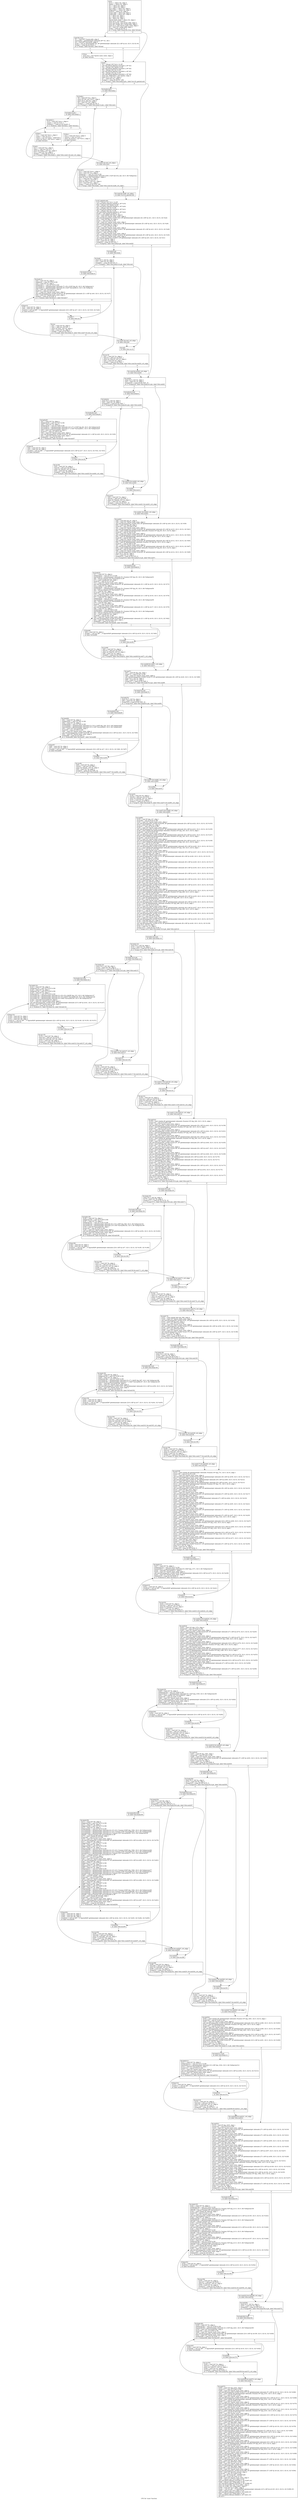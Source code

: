 digraph "CFG for 'main' function" {
	label="CFG for 'main' function";

	Node0x34b5680 [shape=record,label="{entry:\l  %crc.i = alloca i32, align 4\l  %poly.i = alloca i32, align 4\l  %i.i = alloca i32, align 4\l  %j.i = alloca i32, align 4\l  %crc.addr.i = alloca i32, align 4\l  %flag.addr.i = alloca i32, align 4\l  %retval = alloca i32, align 4\l  %argc.addr = alloca i32, align 4\l  %argv.addr = alloca i8**, align 8\l  %i = alloca i32, align 4\l  %j = alloca i32, align 4\l  %k = alloca i32, align 4\l  %print_hash_value = alloca i32, align 4\l  store i32 0, i32* %retval\l  store i32 %argc, i32* %argc.addr, align 4\l  store i8** %argv, i8*** %argv.addr, align 8\l  store i32 0, i32* %print_hash_value, align 4\l  %0 = load i32* %argc.addr, align 4\l  %cmp = icmp eq i32 %0, 2\l  br i1 %cmp, label %land.lhs.true, label %if.end\l|{<s0>T|<s1>F}}"];
	Node0x34b5680:s0 -> Node0x34b56e0;
	Node0x34b5680:s1 -> Node0x34d3cf0;
	Node0x34b56e0 [shape=record,label="{land.lhs.true:                                    \l  %1 = load i8*** %argv.addr, align 8\l  %arrayidx = getelementptr inbounds i8** %1, i64 1\l  %2 = load i8** %arrayidx, align 8\l  %call = call i32 @strcmp(i8* %2, i8* getelementptr inbounds ([2 x i8]* @.str, i32 0, i32 0)) #4\l  %cmp1 = icmp eq i32 %call, 0\l  br i1 %cmp1, label %if.then, label %if.end\l|{<s0>T|<s1>F}}"];
	Node0x34b56e0:s0 -> Node0x34d3c90;
	Node0x34b56e0:s1 -> Node0x34d3cf0;
	Node0x34d3c90 [shape=record,label="{if.then:                                          \l  store i32 1, i32* %print_hash_value, align 4\l  br label %if.end\l}"];
	Node0x34d3c90 -> Node0x34d3cf0;
	Node0x34d3cf0 [shape=record,label="{if.end:                                           \l  %3 = bitcast i32* %crc.i to i8*\l  call void @llvm.lifetime.start(i64 4, i8* %3)\l  %4 = bitcast i32* %poly.i to i8*\l  call void @llvm.lifetime.start(i64 4, i8* %4)\l  %5 = bitcast i32* %i.i to i8*\l  call void @llvm.lifetime.start(i64 4, i8* %5)\l  %6 = bitcast i32* %j.i to i8*\l  call void @llvm.lifetime.start(i64 4, i8* %6)\l  store i32 -306674912, i32* %poly.i, align 4\l  store i32 0, i32* %i.i, align 4\l  %7 = load i32* %i.i, align 4\l  %cmp3.i = icmp slt i32 %7, 256\l  br i1 %cmp3.i, label %for.body.lr.ph.i, label %crc32_gentab.exit\l|{<s0>T|<s1>F}}"];
	Node0x34d3cf0:s0 -> Node0x34d3d50;
	Node0x34d3cf0:s1 -> Node0x34b2fb0;
	Node0x34d3d50 [shape=record,label="{for.body.lr.ph.i:                                 \l  br label %for.body.i\l}"];
	Node0x34d3d50 -> Node0x34d3db0;
	Node0x34d3db0 [shape=record,label="{for.body.i:                                       \l  %8 = load i32* %i.i, align 4\l  store i32 %8, i32* %crc.i, align 4\l  store i32 8, i32* %j.i, align 4\l  %9 = load i32* %j.i, align 4\l  %cmp21.i = icmp sgt i32 %9, 0\l  br i1 %cmp21.i, label %for.body3.lr.ph.i, label %for.end.i\l|{<s0>T|<s1>F}}"];
	Node0x34d3db0:s0 -> Node0x34d3e10;
	Node0x34d3db0:s1 -> Node0x34b2ef0;
	Node0x34d3e10 [shape=record,label="{for.body3.lr.ph.i:                                \l  br label %for.body3.i\l}"];
	Node0x34d3e10 -> Node0x34d3e70;
	Node0x34d3e70 [shape=record,label="{for.body3.i:                                      \l  %10 = load i32* %crc.i, align 4\l  %and.i = and i32 %10, 1\l  %tobool.i = icmp ne i32 %and.i, 0\l  br i1 %tobool.i, label %if.then.i, label %if.else.i\l|{<s0>T|<s1>F}}"];
	Node0x34d3e70:s0 -> Node0x34b2d70;
	Node0x34d3e70:s1 -> Node0x34b2dd0;
	Node0x34b2d70 [shape=record,label="{if.then.i:                                        \l  %11 = load i32* %crc.i, align 4\l  %shr.i = lshr i32 %11, 1\l  %xor.i = xor i32 %shr.i, -306674912\l  store i32 %xor.i, i32* %crc.i, align 4\l  br label %if.end.i\l}"];
	Node0x34b2d70 -> Node0x34b2e30;
	Node0x34b2dd0 [shape=record,label="{if.else.i:                                        \l  %12 = load i32* %crc.i, align 4\l  %shr4.i = lshr i32 %12, 1\l  store i32 %shr4.i, i32* %crc.i, align 4\l  br label %if.end.i\l}"];
	Node0x34b2dd0 -> Node0x34b2e30;
	Node0x34b2e30 [shape=record,label="{if.end.i:                                         \l  %13 = load i32* %j.i, align 4\l  %dec.i = add nsw i32 %13, -1\l  store i32 %dec.i, i32* %j.i, align 4\l  %14 = load i32* %j.i, align 4\l  %cmp2.i = icmp sgt i32 %14, 0\l  br i1 %cmp2.i, label %for.body3.i, label %for.cond1.for.end_crit_edge.i\l|{<s0>T|<s1>F}}"];
	Node0x34b2e30:s0 -> Node0x34d3e70;
	Node0x34b2e30:s1 -> Node0x34b2e90;
	Node0x34b2e90 [shape=record,label="{for.cond1.for.end_crit_edge.i:                    \l  br label %for.end.i\l}"];
	Node0x34b2e90 -> Node0x34b2ef0;
	Node0x34b2ef0 [shape=record,label="{for.end.i:                                        \l  %15 = load i32* %crc.i, align 4\l  %16 = load i32* %i.i, align 4\l  %idxprom.i = sext i32 %16 to i64\l  %arrayidx.i = getelementptr inbounds [256 x i32]* @crc32_tab, i32 0, i64 %idxprom.i\l  store i32 %15, i32* %arrayidx.i, align 4\l  %17 = load i32* %i.i, align 4\l  %inc.i = add nsw i32 %17, 1\l  store i32 %inc.i, i32* %i.i, align 4\l  %18 = load i32* %i.i, align 4\l  %cmp.i = icmp slt i32 %18, 256\l  br i1 %cmp.i, label %for.body.i, label %for.cond.for.end6_crit_edge.i\l|{<s0>T|<s1>F}}"];
	Node0x34b2ef0:s0 -> Node0x34d3db0;
	Node0x34b2ef0:s1 -> Node0x34b2f50;
	Node0x34b2f50 [shape=record,label="{for.cond.for.end6_crit_edge.i:                    \l  br label %crc32_gentab.exit\l}"];
	Node0x34b2f50 -> Node0x34b2fb0;
	Node0x34b2fb0 [shape=record,label="{crc32_gentab.exit:                                \l  %19 = bitcast i32* %crc.i to i8*\l  call void @llvm.lifetime.end(i64 4, i8* %19)\l  %20 = bitcast i32* %poly.i to i8*\l  call void @llvm.lifetime.end(i64 4, i8* %20)\l  %21 = bitcast i32* %i.i to i8*\l  call void @llvm.lifetime.end(i64 4, i8* %21)\l  %22 = bitcast i32* %j.i to i8*\l  call void @llvm.lifetime.end(i64 4, i8* %22)\l  %call2 = call signext i8 @func_1()\l  %23 = load volatile i64* @g_9, align 8\l  %24 = load i32* %print_hash_value, align 4\l  call void @transparent_crc(i64 %23, i8* getelementptr inbounds ([4 x i8]* @.str1, i32 0, i32 0), i32 %24)\l  %25 = load i32* @g_14, align 4\l  %conv = sext i32 %25 to i64\l  %26 = load i32* %print_hash_value, align 4\l  call void @transparent_crc(i64 %conv, i8* getelementptr inbounds ([5 x i8]* @.str2, i32 0, i32 0), i32 %26)\l  %27 = load i32* @g_21, align 4\l  %conv3 = sext i32 %27 to i64\l  %28 = load i32* %print_hash_value, align 4\l  call void @transparent_crc(i64 %conv3, i8* getelementptr inbounds ([5 x i8]* @.str3, i32 0, i32 0), i32 %28)\l  %29 = load i32* @g_23, align 4\l  %conv4 = zext i32 %29 to i64\l  %30 = load i32* %print_hash_value, align 4\l  call void @transparent_crc(i64 %conv4, i8* getelementptr inbounds ([5 x i8]* @.str4, i32 0, i32 0), i32 %30)\l  %31 = load i32* %print_hash_value, align 4\l  call void @transparent_crc(i64 9, i8* getelementptr inbounds ([5 x i8]* @.str5, i32 0, i32 0), i32 %31)\l  store i32 0, i32* %i, align 4\l  %32 = load i32* %i, align 4\l  %cmp522 = icmp slt i32 %32, 7\l  br i1 %cmp522, label %for.body.lr.ph, label %for.end20\l|{<s0>T|<s1>F}}"];
	Node0x34b2fb0:s0 -> Node0x34b3010;
	Node0x34b2fb0:s1 -> Node0x34ee350;
	Node0x34b3010 [shape=record,label="{for.body.lr.ph:                                   \l  br label %for.body\l}"];
	Node0x34b3010 -> Node0x34b3070;
	Node0x34b3070 [shape=record,label="{for.body:                                         \l  store i32 0, i32* %j, align 4\l  %33 = load i32* %j, align 4\l  %cmp821 = icmp slt i32 %33, 9\l  br i1 %cmp821, label %for.body10.lr.ph, label %for.end\l|{<s0>T|<s1>F}}"];
	Node0x34b3070:s0 -> Node0x34edff0;
	Node0x34b3070:s1 -> Node0x34ee230;
	Node0x34edff0 [shape=record,label="{for.body10.lr.ph:                                 \l  br label %for.body10\l}"];
	Node0x34edff0 -> Node0x34ee050;
	Node0x34ee050 [shape=record,label="{for.body10:                                       \l  %34 = load i32* %j, align 4\l  %idxprom = sext i32 %34 to i64\l  %35 = load i32* %i, align 4\l  %idxprom11 = sext i32 %35 to i64\l  %arrayidx12 = getelementptr inbounds [7 x [9 x i32]]* @g_62, i32 0, i64 %idxprom11\l  %arrayidx13 = getelementptr inbounds [9 x i32]* %arrayidx12, i32 0, i64 %idxprom\l  %36 = load i32* %arrayidx13, align 4\l  %conv14 = zext i32 %36 to i64\l  %37 = load i32* %print_hash_value, align 4\l  call void @transparent_crc(i64 %conv14, i8* getelementptr inbounds ([11 x i8]* @.str6, i32 0, i32 0), i32 %37)\l  %38 = load i32* %print_hash_value, align 4\l  %tobool = icmp ne i32 %38, 0\l  br i1 %tobool, label %if.then15, label %if.end17\l|{<s0>T|<s1>F}}"];
	Node0x34ee050:s0 -> Node0x34ee0b0;
	Node0x34ee050:s1 -> Node0x34ee110;
	Node0x34ee0b0 [shape=record,label="{if.then15:                                        \l  %39 = load i32* %i, align 4\l  %40 = load i32* %j, align 4\l  %call16 = call i32 (i8*, ...)* @printf(i8* getelementptr inbounds ([18 x i8]* @.str7, i32 0, i32 0), i32 %39, i32 %40)\l  br label %if.end17\l}"];
	Node0x34ee0b0 -> Node0x34ee110;
	Node0x34ee110 [shape=record,label="{if.end17:                                         \l  br label %for.inc\l}"];
	Node0x34ee110 -> Node0x34ee170;
	Node0x34ee170 [shape=record,label="{for.inc:                                          \l  %41 = load i32* %j, align 4\l  %inc = add nsw i32 %41, 1\l  store i32 %inc, i32* %j, align 4\l  %42 = load i32* %j, align 4\l  %cmp8 = icmp slt i32 %42, 9\l  br i1 %cmp8, label %for.body10, label %for.cond7.for.end_crit_edge\l|{<s0>T|<s1>F}}"];
	Node0x34ee170:s0 -> Node0x34ee050;
	Node0x34ee170:s1 -> Node0x34ee1d0;
	Node0x34ee1d0 [shape=record,label="{for.cond7.for.end_crit_edge:                      \l  br label %for.end\l}"];
	Node0x34ee1d0 -> Node0x34ee230;
	Node0x34ee230 [shape=record,label="{for.end:                                          \l  br label %for.inc18\l}"];
	Node0x34ee230 -> Node0x34ee290;
	Node0x34ee290 [shape=record,label="{for.inc18:                                        \l  %43 = load i32* %i, align 4\l  %inc19 = add nsw i32 %43, 1\l  store i32 %inc19, i32* %i, align 4\l  %44 = load i32* %i, align 4\l  %cmp5 = icmp slt i32 %44, 7\l  br i1 %cmp5, label %for.body, label %for.cond.for.end20_crit_edge\l|{<s0>T|<s1>F}}"];
	Node0x34ee290:s0 -> Node0x34b3070;
	Node0x34ee290:s1 -> Node0x34ee2f0;
	Node0x34ee2f0 [shape=record,label="{for.cond.for.end20_crit_edge:                     \l  br label %for.end20\l}"];
	Node0x34ee2f0 -> Node0x34ee350;
	Node0x34ee350 [shape=record,label="{for.end20:                                        \l  store i32 0, i32* %i, align 4\l  %45 = load i32* %i, align 4\l  %cmp2220 = icmp slt i32 %45, 10\l  br i1 %cmp2220, label %for.body24.lr.ph, label %for.end43\l|{<s0>T|<s1>F}}"];
	Node0x34ee350:s0 -> Node0x34ee3b0;
	Node0x34ee350:s1 -> Node0x34ee7d0;
	Node0x34ee3b0 [shape=record,label="{for.body24.lr.ph:                                 \l  br label %for.body24\l}"];
	Node0x34ee3b0 -> Node0x34ee410;
	Node0x34ee410 [shape=record,label="{for.body24:                                       \l  store i32 0, i32* %j, align 4\l  %46 = load i32* %j, align 4\l  %cmp2619 = icmp slt i32 %46, 7\l  br i1 %cmp2619, label %for.body28.lr.ph, label %for.end40\l|{<s0>T|<s1>F}}"];
	Node0x34ee410:s0 -> Node0x34ee470;
	Node0x34ee410:s1 -> Node0x34ee6b0;
	Node0x34ee470 [shape=record,label="{for.body28.lr.ph:                                 \l  br label %for.body28\l}"];
	Node0x34ee470 -> Node0x34ee4d0;
	Node0x34ee4d0 [shape=record,label="{for.body28:                                       \l  %47 = load i32* %j, align 4\l  %idxprom29 = sext i32 %47 to i64\l  %48 = load i32* %i, align 4\l  %idxprom30 = sext i32 %48 to i64\l  %arrayidx31 = getelementptr inbounds [10 x [7 x i32]]* @g_66, i32 0, i64 %idxprom30\l  %arrayidx32 = getelementptr inbounds [7 x i32]* %arrayidx31, i32 0, i64 %idxprom29\l  %49 = load i32* %arrayidx32, align 4\l  %conv33 = zext i32 %49 to i64\l  %50 = load i32* %print_hash_value, align 4\l  call void @transparent_crc(i64 %conv33, i8* getelementptr inbounds ([11 x i8]* @.str8, i32 0, i32 0), i32 %50)\l  %51 = load i32* %print_hash_value, align 4\l  %tobool34 = icmp ne i32 %51, 0\l  br i1 %tobool34, label %if.then35, label %if.end37\l|{<s0>T|<s1>F}}"];
	Node0x34ee4d0:s0 -> Node0x34ee530;
	Node0x34ee4d0:s1 -> Node0x34ee590;
	Node0x34ee530 [shape=record,label="{if.then35:                                        \l  %52 = load i32* %i, align 4\l  %53 = load i32* %j, align 4\l  %call36 = call i32 (i8*, ...)* @printf(i8* getelementptr inbounds ([18 x i8]* @.str7, i32 0, i32 0), i32 %52, i32 %53)\l  br label %if.end37\l}"];
	Node0x34ee530 -> Node0x34ee590;
	Node0x34ee590 [shape=record,label="{if.end37:                                         \l  br label %for.inc38\l}"];
	Node0x34ee590 -> Node0x34ee5f0;
	Node0x34ee5f0 [shape=record,label="{for.inc38:                                        \l  %54 = load i32* %j, align 4\l  %inc39 = add nsw i32 %54, 1\l  store i32 %inc39, i32* %j, align 4\l  %55 = load i32* %j, align 4\l  %cmp26 = icmp slt i32 %55, 7\l  br i1 %cmp26, label %for.body28, label %for.cond25.for.end40_crit_edge\l|{<s0>T|<s1>F}}"];
	Node0x34ee5f0:s0 -> Node0x34ee4d0;
	Node0x34ee5f0:s1 -> Node0x34ee650;
	Node0x34ee650 [shape=record,label="{for.cond25.for.end40_crit_edge:                   \l  br label %for.end40\l}"];
	Node0x34ee650 -> Node0x34ee6b0;
	Node0x34ee6b0 [shape=record,label="{for.end40:                                        \l  br label %for.inc41\l}"];
	Node0x34ee6b0 -> Node0x34ee710;
	Node0x34ee710 [shape=record,label="{for.inc41:                                        \l  %56 = load i32* %i, align 4\l  %inc42 = add nsw i32 %56, 1\l  store i32 %inc42, i32* %i, align 4\l  %57 = load i32* %i, align 4\l  %cmp22 = icmp slt i32 %57, 10\l  br i1 %cmp22, label %for.body24, label %for.cond21.for.end43_crit_edge\l|{<s0>T|<s1>F}}"];
	Node0x34ee710:s0 -> Node0x34ee410;
	Node0x34ee710:s1 -> Node0x34ee770;
	Node0x34ee770 [shape=record,label="{for.cond21.for.end43_crit_edge:                   \l  br label %for.end43\l}"];
	Node0x34ee770 -> Node0x34ee7d0;
	Node0x34ee7d0 [shape=record,label="{for.end43:                                        \l  %58 = load i64* @g_67, align 8\l  %59 = load i32* %print_hash_value, align 4\l  call void @transparent_crc(i64 %58, i8* getelementptr inbounds ([5 x i8]* @.str9, i32 0, i32 0), i32 %59)\l  %60 = load i32* @g_69, align 4\l  %conv44 = zext i32 %60 to i64\l  %61 = load i32* %print_hash_value, align 4\l  call void @transparent_crc(i64 %conv44, i8* getelementptr inbounds ([5 x i8]* @.str10, i32 0, i32 0), i32 %61)\l  %62 = load volatile i8* getelementptr inbounds (%union.U0* @g_90, i32 0, i32 0), align 1\l  %conv45 = zext i8 %62 to i64\l  %63 = load i32* %print_hash_value, align 4\l  call void @transparent_crc(i64 %conv45, i8* getelementptr inbounds ([8 x i8]* @.str11, i32 0, i32 0), i32 %63)\l  %64 = load i8* getelementptr inbounds (%union.U0* @g_90, i32 0, i32 0), align 1\l  %conv46 = sext i8 %64 to i64\l  %65 = load i32* %print_hash_value, align 4\l  call void @transparent_crc(i64 %conv46, i8* getelementptr inbounds ([8 x i8]* @.str12, i32 0, i32 0), i32 %65)\l  %66 = load i8* getelementptr inbounds (%union.U0* @g_90, i32 0, i32 0), align 1\l  %conv47 = sext i8 %66 to i64\l  %67 = load i32* %print_hash_value, align 4\l  call void @transparent_crc(i64 %conv47, i8* getelementptr inbounds ([8 x i8]* @.str13, i32 0, i32 0), i32 %67)\l  %68 = load volatile i8* getelementptr inbounds (%union.U0* @g_90, i32 0, i32 0), align 1\l  %conv48 = sext i8 %68 to i64\l  %69 = load i32* %print_hash_value, align 4\l  call void @transparent_crc(i64 %conv48, i8* getelementptr inbounds ([8 x i8]* @.str14, i32 0, i32 0), i32 %69)\l  store i32 0, i32* %i, align 4\l  %70 = load i32* %i, align 4\l  %cmp5018 = icmp slt i32 %70, 9\l  br i1 %cmp5018, label %for.body52.lr.ph, label %for.end71\l|{<s0>T|<s1>F}}"];
	Node0x34ee7d0:s0 -> Node0x34ee830;
	Node0x34ee7d0:s1 -> Node0x34eea70;
	Node0x34ee830 [shape=record,label="{for.body52.lr.ph:                                 \l  br label %for.body52\l}"];
	Node0x34ee830 -> Node0x34ee890;
	Node0x34ee890 [shape=record,label="{for.body52:                                       \l  %71 = load i32* %i, align 4\l  %idxprom53 = sext i32 %71 to i64\l  %arrayidx54 = getelementptr inbounds [9 x %union.U0]* @g_93, i32 0, i64 %idxprom53\l  %f0 = bitcast %union.U0* %arrayidx54 to i8*\l  %72 = load volatile i8* %f0, align 1\l  %conv55 = zext i8 %72 to i64\l  %73 = load i32* %print_hash_value, align 4\l  call void @transparent_crc(i64 %conv55, i8* getelementptr inbounds ([11 x i8]* @.str15, i32 0, i32 0), i32 %73)\l  %74 = load i32* %i, align 4\l  %idxprom56 = sext i32 %74 to i64\l  %arrayidx57 = getelementptr inbounds [9 x %union.U0]* @g_93, i32 0, i64 %idxprom56\l  %f1 = bitcast %union.U0* %arrayidx57 to i8*\l  %75 = load i8* %f1, align 1\l  %conv58 = sext i8 %75 to i64\l  %76 = load i32* %print_hash_value, align 4\l  call void @transparent_crc(i64 %conv58, i8* getelementptr inbounds ([11 x i8]* @.str16, i32 0, i32 0), i32 %76)\l  %77 = load i32* %i, align 4\l  %idxprom59 = sext i32 %77 to i64\l  %arrayidx60 = getelementptr inbounds [9 x %union.U0]* @g_93, i32 0, i64 %idxprom59\l  %f2 = bitcast %union.U0* %arrayidx60 to i8*\l  %78 = load i8* %f2, align 1\l  %conv61 = sext i8 %78 to i64\l  %79 = load i32* %print_hash_value, align 4\l  call void @transparent_crc(i64 %conv61, i8* getelementptr inbounds ([11 x i8]* @.str17, i32 0, i32 0), i32 %79)\l  %80 = load i32* %i, align 4\l  %idxprom62 = sext i32 %80 to i64\l  %arrayidx63 = getelementptr inbounds [9 x %union.U0]* @g_93, i32 0, i64 %idxprom62\l  %f3 = bitcast %union.U0* %arrayidx63 to i8*\l  %81 = load volatile i8* %f3, align 1\l  %conv64 = sext i8 %81 to i64\l  %82 = load i32* %print_hash_value, align 4\l  call void @transparent_crc(i64 %conv64, i8* getelementptr inbounds ([11 x i8]* @.str18, i32 0, i32 0), i32 %82)\l  %83 = load i32* %print_hash_value, align 4\l  %tobool65 = icmp ne i32 %83, 0\l  br i1 %tobool65, label %if.then66, label %if.end68\l|{<s0>T|<s1>F}}"];
	Node0x34ee890:s0 -> Node0x34ee8f0;
	Node0x34ee890:s1 -> Node0x34ee950;
	Node0x34ee8f0 [shape=record,label="{if.then66:                                        \l  %84 = load i32* %i, align 4\l  %call67 = call i32 (i8*, ...)* @printf(i8* getelementptr inbounds ([14 x i8]* @.str19, i32 0, i32 0), i32 %84)\l  br label %if.end68\l}"];
	Node0x34ee8f0 -> Node0x34ee950;
	Node0x34ee950 [shape=record,label="{if.end68:                                         \l  br label %for.inc69\l}"];
	Node0x34ee950 -> Node0x34ee9b0;
	Node0x34ee9b0 [shape=record,label="{for.inc69:                                        \l  %85 = load i32* %i, align 4\l  %inc70 = add nsw i32 %85, 1\l  store i32 %inc70, i32* %i, align 4\l  %86 = load i32* %i, align 4\l  %cmp50 = icmp slt i32 %86, 9\l  br i1 %cmp50, label %for.body52, label %for.cond49.for.end71_crit_edge\l|{<s0>T|<s1>F}}"];
	Node0x34ee9b0:s0 -> Node0x34ee890;
	Node0x34ee9b0:s1 -> Node0x34eea10;
	Node0x34eea10 [shape=record,label="{for.cond49.for.end71_crit_edge:                   \l  br label %for.end71\l}"];
	Node0x34eea10 -> Node0x34eea70;
	Node0x34eea70 [shape=record,label="{for.end71:                                        \l  %87 = load i8* @g_102, align 1\l  %conv72 = zext i8 %87 to i64\l  %88 = load i32* %print_hash_value, align 4\l  call void @transparent_crc(i64 %conv72, i8* getelementptr inbounds ([6 x i8]* @.str20, i32 0, i32 0), i32 %88)\l  store i32 0, i32* %i, align 4\l  %89 = load i32* %i, align 4\l  %cmp7417 = icmp slt i32 %89, 2\l  br i1 %cmp7417, label %for.body76.lr.ph, label %for.end95\l|{<s0>T|<s1>F}}"];
	Node0x34eea70:s0 -> Node0x34eead0;
	Node0x34eea70:s1 -> Node0x34eeef0;
	Node0x34eead0 [shape=record,label="{for.body76.lr.ph:                                 \l  br label %for.body76\l}"];
	Node0x34eead0 -> Node0x34eeb30;
	Node0x34eeb30 [shape=record,label="{for.body76:                                       \l  store i32 0, i32* %j, align 4\l  %90 = load i32* %j, align 4\l  %cmp7816 = icmp slt i32 %90, 10\l  br i1 %cmp7816, label %for.body80.lr.ph, label %for.end92\l|{<s0>T|<s1>F}}"];
	Node0x34eeb30:s0 -> Node0x34eeb90;
	Node0x34eeb30:s1 -> Node0x34eedd0;
	Node0x34eeb90 [shape=record,label="{for.body80.lr.ph:                                 \l  br label %for.body80\l}"];
	Node0x34eeb90 -> Node0x34eebf0;
	Node0x34eebf0 [shape=record,label="{for.body80:                                       \l  %91 = load i32* %j, align 4\l  %idxprom81 = sext i32 %91 to i64\l  %92 = load i32* %i, align 4\l  %idxprom82 = sext i32 %92 to i64\l  %arrayidx83 = getelementptr inbounds [2 x [10 x i16]]* @g_104, i32 0, i64 %idxprom82\l  %arrayidx84 = getelementptr inbounds [10 x i16]* %arrayidx83, i32 0, i64 %idxprom81\l  %93 = load i16* %arrayidx84, align 2\l  %conv85 = sext i16 %93 to i64\l  %94 = load i32* %print_hash_value, align 4\l  call void @transparent_crc(i64 %conv85, i8* getelementptr inbounds ([12 x i8]* @.str21, i32 0, i32 0), i32 %94)\l  %95 = load i32* %print_hash_value, align 4\l  %tobool86 = icmp ne i32 %95, 0\l  br i1 %tobool86, label %if.then87, label %if.end89\l|{<s0>T|<s1>F}}"];
	Node0x34eebf0:s0 -> Node0x34eec50;
	Node0x34eebf0:s1 -> Node0x34eecb0;
	Node0x34eec50 [shape=record,label="{if.then87:                                        \l  %96 = load i32* %i, align 4\l  %97 = load i32* %j, align 4\l  %call88 = call i32 (i8*, ...)* @printf(i8* getelementptr inbounds ([18 x i8]* @.str7, i32 0, i32 0), i32 %96, i32 %97)\l  br label %if.end89\l}"];
	Node0x34eec50 -> Node0x34eecb0;
	Node0x34eecb0 [shape=record,label="{if.end89:                                         \l  br label %for.inc90\l}"];
	Node0x34eecb0 -> Node0x34eed10;
	Node0x34eed10 [shape=record,label="{for.inc90:                                        \l  %98 = load i32* %j, align 4\l  %inc91 = add nsw i32 %98, 1\l  store i32 %inc91, i32* %j, align 4\l  %99 = load i32* %j, align 4\l  %cmp78 = icmp slt i32 %99, 10\l  br i1 %cmp78, label %for.body80, label %for.cond77.for.end92_crit_edge\l|{<s0>T|<s1>F}}"];
	Node0x34eed10:s0 -> Node0x34eebf0;
	Node0x34eed10:s1 -> Node0x34eed70;
	Node0x34eed70 [shape=record,label="{for.cond77.for.end92_crit_edge:                   \l  br label %for.end92\l}"];
	Node0x34eed70 -> Node0x34eedd0;
	Node0x34eedd0 [shape=record,label="{for.end92:                                        \l  br label %for.inc93\l}"];
	Node0x34eedd0 -> Node0x34eee30;
	Node0x34eee30 [shape=record,label="{for.inc93:                                        \l  %100 = load i32* %i, align 4\l  %inc94 = add nsw i32 %100, 1\l  store i32 %inc94, i32* %i, align 4\l  %101 = load i32* %i, align 4\l  %cmp74 = icmp slt i32 %101, 2\l  br i1 %cmp74, label %for.body76, label %for.cond73.for.end95_crit_edge\l|{<s0>T|<s1>F}}"];
	Node0x34eee30:s0 -> Node0x34eeb30;
	Node0x34eee30:s1 -> Node0x34eee90;
	Node0x34eee90 [shape=record,label="{for.cond73.for.end95_crit_edge:                   \l  br label %for.end95\l}"];
	Node0x34eee90 -> Node0x34eeef0;
	Node0x34eeef0 [shape=record,label="{for.end95:                                        \l  %102 = load i8* @g_127, align 1\l  %conv96 = sext i8 %102 to i64\l  %103 = load i32* %print_hash_value, align 4\l  call void @transparent_crc(i64 %conv96, i8* getelementptr inbounds ([6 x i8]* @.str22, i32 0, i32 0), i32 %103)\l  %104 = load i32* @g_131, align 4\l  %conv97 = sext i32 %104 to i64\l  %105 = load i32* %print_hash_value, align 4\l  call void @transparent_crc(i64 %conv97, i8* getelementptr inbounds ([6 x i8]* @.str23, i32 0, i32 0), i32 %105)\l  %106 = load volatile i8* getelementptr inbounds (%union.U0* @g_140, i32 0, i32 0), align 1\l  %conv98 = zext i8 %106 to i64\l  %107 = load i32* %print_hash_value, align 4\l  call void @transparent_crc(i64 %conv98, i8* getelementptr inbounds ([9 x i8]* @.str24, i32 0, i32 0), i32 %107)\l  %108 = load volatile i8* getelementptr inbounds (%union.U0* @g_140, i32 0, i32 0), align 1\l  %conv99 = sext i8 %108 to i64\l  %109 = load i32* %print_hash_value, align 4\l  call void @transparent_crc(i64 %conv99, i8* getelementptr inbounds ([9 x i8]* @.str25, i32 0, i32 0), i32 %109)\l  %110 = load volatile i8* getelementptr inbounds (%union.U0* @g_140, i32 0, i32 0), align 1\l  %conv100 = sext i8 %110 to i64\l  %111 = load i32* %print_hash_value, align 4\l  call void @transparent_crc(i64 %conv100, i8* getelementptr inbounds ([9 x i8]* @.str26, i32 0, i32 0), i32 %111)\l  %112 = load volatile i8* getelementptr inbounds (%union.U0* @g_140, i32 0, i32 0), align 1\l  %conv101 = sext i8 %112 to i64\l  %113 = load i32* %print_hash_value, align 4\l  call void @transparent_crc(i64 %conv101, i8* getelementptr inbounds ([9 x i8]* @.str27, i32 0, i32 0), i32 %113)\l  %114 = load i64* @g_145, align 8\l  %115 = load i32* %print_hash_value, align 4\l  call void @transparent_crc(i64 %114, i8* getelementptr inbounds ([6 x i8]* @.str28, i32 0, i32 0), i32 %115)\l  %116 = load i8* @g_147, align 1\l  %conv102 = sext i8 %116 to i64\l  %117 = load i32* %print_hash_value, align 4\l  call void @transparent_crc(i64 %conv102, i8* getelementptr inbounds ([6 x i8]* @.str29, i32 0, i32 0), i32 %117)\l  %118 = load i16* @g_149, align 2\l  %conv103 = zext i16 %118 to i64\l  %119 = load i32* %print_hash_value, align 4\l  call void @transparent_crc(i64 %conv103, i8* getelementptr inbounds ([6 x i8]* @.str30, i32 0, i32 0), i32 %119)\l  %120 = load i16* @g_169, align 2\l  %conv104 = zext i16 %120 to i64\l  %121 = load i32* %print_hash_value, align 4\l  call void @transparent_crc(i64 %conv104, i8* getelementptr inbounds ([6 x i8]* @.str31, i32 0, i32 0), i32 %121)\l  %122 = load i32* @g_198, align 4\l  %conv105 = zext i32 %122 to i64\l  %123 = load i32* %print_hash_value, align 4\l  call void @transparent_crc(i64 %conv105, i8* getelementptr inbounds ([6 x i8]* @.str32, i32 0, i32 0), i32 %123)\l  %124 = load i32* @g_221, align 4\l  %conv106 = sext i32 %124 to i64\l  %125 = load i32* %print_hash_value, align 4\l  call void @transparent_crc(i64 %conv106, i8* getelementptr inbounds ([6 x i8]* @.str33, i32 0, i32 0), i32 %125)\l  %126 = load i16* @g_222, align 2\l  %conv107 = zext i16 %126 to i64\l  %127 = load i32* %print_hash_value, align 4\l  call void @transparent_crc(i64 %conv107, i8* getelementptr inbounds ([6 x i8]* @.str34, i32 0, i32 0), i32 %127)\l  %128 = load volatile i8* getelementptr inbounds (%union.U0* @g_289, i32 0, i32 0), align 1\l  %conv108 = zext i8 %128 to i64\l  %129 = load i32* %print_hash_value, align 4\l  call void @transparent_crc(i64 %conv108, i8* getelementptr inbounds ([9 x i8]* @.str35, i32 0, i32 0), i32 %129)\l  %130 = load i8* getelementptr inbounds (%union.U0* @g_289, i32 0, i32 0), align 1\l  %conv109 = sext i8 %130 to i64\l  %131 = load i32* %print_hash_value, align 4\l  call void @transparent_crc(i64 %conv109, i8* getelementptr inbounds ([9 x i8]* @.str36, i32 0, i32 0), i32 %131)\l  %132 = load i8* getelementptr inbounds (%union.U0* @g_289, i32 0, i32 0), align 1\l  %conv110 = sext i8 %132 to i64\l  %133 = load i32* %print_hash_value, align 4\l  call void @transparent_crc(i64 %conv110, i8* getelementptr inbounds ([9 x i8]* @.str37, i32 0, i32 0), i32 %133)\l  %134 = load volatile i8* getelementptr inbounds (%union.U0* @g_289, i32 0, i32 0), align 1\l  %conv111 = sext i8 %134 to i64\l  %135 = load i32* %print_hash_value, align 4\l  call void @transparent_crc(i64 %conv111, i8* getelementptr inbounds ([9 x i8]* @.str38, i32 0, i32 0), i32 %135)\l  %136 = load i16* @g_295, align 2\l  %conv112 = sext i16 %136 to i64\l  %137 = load i32* %print_hash_value, align 4\l  call void @transparent_crc(i64 %conv112, i8* getelementptr inbounds ([6 x i8]* @.str39, i32 0, i32 0), i32 %137)\l  %138 = load i64* @g_312, align 8\l  %139 = load i32* %print_hash_value, align 4\l  call void @transparent_crc(i64 %138, i8* getelementptr inbounds ([6 x i8]* @.str40, i32 0, i32 0), i32 %139)\l  store i32 0, i32* %i, align 4\l  %140 = load i32* %i, align 4\l  %cmp11415 = icmp slt i32 %140, 2\l  br i1 %cmp11415, label %for.body116.lr.ph, label %for.end143\l|{<s0>T|<s1>F}}"];
	Node0x34eeef0:s0 -> Node0x34eef50;
	Node0x34eeef0:s1 -> Node0x34ef550;
	Node0x34eef50 [shape=record,label="{for.body116.lr.ph:                                \l  br label %for.body116\l}"];
	Node0x34eef50 -> Node0x34eefb0;
	Node0x34eefb0 [shape=record,label="{for.body116:                                      \l  store i32 0, i32* %j, align 4\l  %141 = load i32* %j, align 4\l  %cmp11814 = icmp slt i32 %141, 8\l  br i1 %cmp11814, label %for.body120.lr.ph, label %for.end140\l|{<s0>T|<s1>F}}"];
	Node0x34eefb0:s0 -> Node0x34ef010;
	Node0x34eefb0:s1 -> Node0x34ef430;
	Node0x34ef010 [shape=record,label="{for.body120.lr.ph:                                \l  br label %for.body120\l}"];
	Node0x34ef010 -> Node0x34ef070;
	Node0x34ef070 [shape=record,label="{for.body120:                                      \l  store i32 0, i32* %k, align 4\l  %142 = load i32* %k, align 4\l  %cmp12213 = icmp slt i32 %142, 9\l  br i1 %cmp12213, label %for.body124.lr.ph, label %for.end137\l|{<s0>T|<s1>F}}"];
	Node0x34ef070:s0 -> Node0x34ef0d0;
	Node0x34ef070:s1 -> Node0x34ef310;
	Node0x34ef0d0 [shape=record,label="{for.body124.lr.ph:                                \l  br label %for.body124\l}"];
	Node0x34ef0d0 -> Node0x34ef130;
	Node0x34ef130 [shape=record,label="{for.body124:                                      \l  %143 = load i32* %k, align 4\l  %idxprom125 = sext i32 %143 to i64\l  %144 = load i32* %j, align 4\l  %idxprom126 = sext i32 %144 to i64\l  %145 = load i32* %i, align 4\l  %idxprom127 = sext i32 %145 to i64\l  %arrayidx128 = getelementptr inbounds [2 x [8 x [9 x i64]]]* @g_315, i32 0, i64 %idxprom127\l  %arrayidx129 = getelementptr inbounds [8 x [9 x i64]]* %arrayidx128, i32 0, i64 %idxprom126\l  %arrayidx130 = getelementptr inbounds [9 x i64]* %arrayidx129, i32 0, i64 %idxprom125\l  %146 = load i64* %arrayidx130, align 8\l  %147 = load i32* %print_hash_value, align 4\l  call void @transparent_crc(i64 %146, i8* getelementptr inbounds ([15 x i8]* @.str41, i32 0, i32 0), i32 %147)\l  %148 = load i32* %print_hash_value, align 4\l  %tobool131 = icmp ne i32 %148, 0\l  br i1 %tobool131, label %if.then132, label %if.end134\l|{<s0>T|<s1>F}}"];
	Node0x34ef130:s0 -> Node0x34ef190;
	Node0x34ef130:s1 -> Node0x34ef1f0;
	Node0x34ef190 [shape=record,label="{if.then132:                                       \l  %149 = load i32* %i, align 4\l  %150 = load i32* %j, align 4\l  %151 = load i32* %k, align 4\l  %call133 = call i32 (i8*, ...)* @printf(i8* getelementptr inbounds ([22 x i8]* @.str42, i32 0, i32 0), i32 %149, i32 %150, i32 %151)\l  br label %if.end134\l}"];
	Node0x34ef190 -> Node0x34ef1f0;
	Node0x34ef1f0 [shape=record,label="{if.end134:                                        \l  br label %for.inc135\l}"];
	Node0x34ef1f0 -> Node0x34ef250;
	Node0x34ef250 [shape=record,label="{for.inc135:                                       \l  %152 = load i32* %k, align 4\l  %inc136 = add nsw i32 %152, 1\l  store i32 %inc136, i32* %k, align 4\l  %153 = load i32* %k, align 4\l  %cmp122 = icmp slt i32 %153, 9\l  br i1 %cmp122, label %for.body124, label %for.cond121.for.end137_crit_edge\l|{<s0>T|<s1>F}}"];
	Node0x34ef250:s0 -> Node0x34ef130;
	Node0x34ef250:s1 -> Node0x34ef2b0;
	Node0x34ef2b0 [shape=record,label="{for.cond121.for.end137_crit_edge:                 \l  br label %for.end137\l}"];
	Node0x34ef2b0 -> Node0x34ef310;
	Node0x34ef310 [shape=record,label="{for.end137:                                       \l  br label %for.inc138\l}"];
	Node0x34ef310 -> Node0x34ef370;
	Node0x34ef370 [shape=record,label="{for.inc138:                                       \l  %154 = load i32* %j, align 4\l  %inc139 = add nsw i32 %154, 1\l  store i32 %inc139, i32* %j, align 4\l  %155 = load i32* %j, align 4\l  %cmp118 = icmp slt i32 %155, 8\l  br i1 %cmp118, label %for.body120, label %for.cond117.for.end140_crit_edge\l|{<s0>T|<s1>F}}"];
	Node0x34ef370:s0 -> Node0x34ef070;
	Node0x34ef370:s1 -> Node0x34ef3d0;
	Node0x34ef3d0 [shape=record,label="{for.cond117.for.end140_crit_edge:                 \l  br label %for.end140\l}"];
	Node0x34ef3d0 -> Node0x34ef430;
	Node0x34ef430 [shape=record,label="{for.end140:                                       \l  br label %for.inc141\l}"];
	Node0x34ef430 -> Node0x34ef490;
	Node0x34ef490 [shape=record,label="{for.inc141:                                       \l  %156 = load i32* %i, align 4\l  %inc142 = add nsw i32 %156, 1\l  store i32 %inc142, i32* %i, align 4\l  %157 = load i32* %i, align 4\l  %cmp114 = icmp slt i32 %157, 2\l  br i1 %cmp114, label %for.body116, label %for.cond113.for.end143_crit_edge\l|{<s0>T|<s1>F}}"];
	Node0x34ef490:s0 -> Node0x34eefb0;
	Node0x34ef490:s1 -> Node0x34ef4f0;
	Node0x34ef4f0 [shape=record,label="{for.cond113.for.end143_crit_edge:                 \l  br label %for.end143\l}"];
	Node0x34ef4f0 -> Node0x34ef550;
	Node0x34ef550 [shape=record,label="{for.end143:                                       \l  %158 = load volatile i8* getelementptr inbounds (%union.U0* @g_340, i32 0, i32 0), align 1\l  %conv144 = zext i8 %158 to i64\l  %159 = load i32* %print_hash_value, align 4\l  call void @transparent_crc(i64 %conv144, i8* getelementptr inbounds ([9 x i8]* @.str43, i32 0, i32 0), i32 %159)\l  %160 = load i8* getelementptr inbounds (%union.U0* @g_340, i32 0, i32 0), align 1\l  %conv145 = sext i8 %160 to i64\l  %161 = load i32* %print_hash_value, align 4\l  call void @transparent_crc(i64 %conv145, i8* getelementptr inbounds ([9 x i8]* @.str44, i32 0, i32 0), i32 %161)\l  %162 = load i8* getelementptr inbounds (%union.U0* @g_340, i32 0, i32 0), align 1\l  %conv146 = sext i8 %162 to i64\l  %163 = load i32* %print_hash_value, align 4\l  call void @transparent_crc(i64 %conv146, i8* getelementptr inbounds ([9 x i8]* @.str45, i32 0, i32 0), i32 %163)\l  %164 = load volatile i8* getelementptr inbounds (%union.U0* @g_340, i32 0, i32 0), align 1\l  %conv147 = sext i8 %164 to i64\l  %165 = load i32* %print_hash_value, align 4\l  call void @transparent_crc(i64 %conv147, i8* getelementptr inbounds ([9 x i8]* @.str46, i32 0, i32 0), i32 %165)\l  %166 = load i32* @g_363, align 4\l  %conv148 = sext i32 %166 to i64\l  %167 = load i32* %print_hash_value, align 4\l  call void @transparent_crc(i64 %conv148, i8* getelementptr inbounds ([6 x i8]* @.str47, i32 0, i32 0), i32 %167)\l  %168 = load i16* @g_366, align 2\l  %conv149 = zext i16 %168 to i64\l  %169 = load i32* %print_hash_value, align 4\l  call void @transparent_crc(i64 %conv149, i8* getelementptr inbounds ([6 x i8]* @.str48, i32 0, i32 0), i32 %169)\l  %170 = load i32* %print_hash_value, align 4\l  call void @transparent_crc(i64 1, i8* getelementptr inbounds ([6 x i8]* @.str49, i32 0, i32 0), i32 %170)\l  %171 = load i32* %print_hash_value, align 4\l  call void @transparent_crc(i64 1, i8* getelementptr inbounds ([6 x i8]* @.str50, i32 0, i32 0), i32 %171)\l  %172 = load i8* @g_423, align 1\l  %conv150 = zext i8 %172 to i64\l  %173 = load i32* %print_hash_value, align 4\l  call void @transparent_crc(i64 %conv150, i8* getelementptr inbounds ([6 x i8]* @.str51, i32 0, i32 0), i32 %173)\l  %174 = load i64* @g_459, align 8\l  %175 = load i32* %print_hash_value, align 4\l  call void @transparent_crc(i64 %174, i8* getelementptr inbounds ([6 x i8]* @.str52, i32 0, i32 0), i32 %175)\l  %176 = load i32* @g_470, align 4\l  %conv151 = zext i32 %176 to i64\l  %177 = load i32* %print_hash_value, align 4\l  call void @transparent_crc(i64 %conv151, i8* getelementptr inbounds ([6 x i8]* @.str53, i32 0, i32 0), i32 %177)\l  store i32 0, i32* %i, align 4\l  %178 = load i32* %i, align 4\l  %cmp15312 = icmp slt i32 %178, 8\l  br i1 %cmp15312, label %for.body155.lr.ph, label %for.end174\l|{<s0>T|<s1>F}}"];
	Node0x34ef550:s0 -> Node0x34ef5b0;
	Node0x34ef550:s1 -> Node0x34ef9d0;
	Node0x34ef5b0 [shape=record,label="{for.body155.lr.ph:                                \l  br label %for.body155\l}"];
	Node0x34ef5b0 -> Node0x34ef610;
	Node0x34ef610 [shape=record,label="{for.body155:                                      \l  store i32 0, i32* %j, align 4\l  %179 = load i32* %j, align 4\l  %cmp15711 = icmp slt i32 %179, 10\l  br i1 %cmp15711, label %for.body159.lr.ph, label %for.end171\l|{<s0>T|<s1>F}}"];
	Node0x34ef610:s0 -> Node0x34ef670;
	Node0x34ef610:s1 -> Node0x34ef8b0;
	Node0x34ef670 [shape=record,label="{for.body159.lr.ph:                                \l  br label %for.body159\l}"];
	Node0x34ef670 -> Node0x34ef6d0;
	Node0x34ef6d0 [shape=record,label="{for.body159:                                      \l  %180 = load i32* %j, align 4\l  %idxprom160 = sext i32 %180 to i64\l  %181 = load i32* %i, align 4\l  %idxprom161 = sext i32 %181 to i64\l  %arrayidx162 = getelementptr inbounds [8 x [10 x i8]]* @g_546, i32 0, i64 %idxprom161\l  %arrayidx163 = getelementptr inbounds [10 x i8]* %arrayidx162, i32 0, i64 %idxprom160\l  %182 = load i8* %arrayidx163, align 1\l  %conv164 = sext i8 %182 to i64\l  %183 = load i32* %print_hash_value, align 4\l  call void @transparent_crc(i64 %conv164, i8* getelementptr inbounds ([12 x i8]* @.str54, i32 0, i32 0), i32 %183)\l  %184 = load i32* %print_hash_value, align 4\l  %tobool165 = icmp ne i32 %184, 0\l  br i1 %tobool165, label %if.then166, label %if.end168\l|{<s0>T|<s1>F}}"];
	Node0x34ef6d0:s0 -> Node0x34ef730;
	Node0x34ef6d0:s1 -> Node0x34ef790;
	Node0x34ef730 [shape=record,label="{if.then166:                                       \l  %185 = load i32* %i, align 4\l  %186 = load i32* %j, align 4\l  %call167 = call i32 (i8*, ...)* @printf(i8* getelementptr inbounds ([18 x i8]* @.str7, i32 0, i32 0), i32 %185, i32 %186)\l  br label %if.end168\l}"];
	Node0x34ef730 -> Node0x34ef790;
	Node0x34ef790 [shape=record,label="{if.end168:                                        \l  br label %for.inc169\l}"];
	Node0x34ef790 -> Node0x34ef7f0;
	Node0x34ef7f0 [shape=record,label="{for.inc169:                                       \l  %187 = load i32* %j, align 4\l  %inc170 = add nsw i32 %187, 1\l  store i32 %inc170, i32* %j, align 4\l  %188 = load i32* %j, align 4\l  %cmp157 = icmp slt i32 %188, 10\l  br i1 %cmp157, label %for.body159, label %for.cond156.for.end171_crit_edge\l|{<s0>T|<s1>F}}"];
	Node0x34ef7f0:s0 -> Node0x34ef6d0;
	Node0x34ef7f0:s1 -> Node0x34ef850;
	Node0x34ef850 [shape=record,label="{for.cond156.for.end171_crit_edge:                 \l  br label %for.end171\l}"];
	Node0x34ef850 -> Node0x34ef8b0;
	Node0x34ef8b0 [shape=record,label="{for.end171:                                       \l  br label %for.inc172\l}"];
	Node0x34ef8b0 -> Node0x34ef910;
	Node0x34ef910 [shape=record,label="{for.inc172:                                       \l  %189 = load i32* %i, align 4\l  %inc173 = add nsw i32 %189, 1\l  store i32 %inc173, i32* %i, align 4\l  %190 = load i32* %i, align 4\l  %cmp153 = icmp slt i32 %190, 8\l  br i1 %cmp153, label %for.body155, label %for.cond152.for.end174_crit_edge\l|{<s0>T|<s1>F}}"];
	Node0x34ef910:s0 -> Node0x34ef610;
	Node0x34ef910:s1 -> Node0x34ef970;
	Node0x34ef970 [shape=record,label="{for.cond152.for.end174_crit_edge:                 \l  br label %for.end174\l}"];
	Node0x34ef970 -> Node0x34ef9d0;
	Node0x34ef9d0 [shape=record,label="{for.end174:                                       \l  %191 = load volatile i64* @g_599, align 8\l  %192 = load i32* %print_hash_value, align 4\l  call void @transparent_crc(i64 %191, i8* getelementptr inbounds ([6 x i8]* @.str55, i32 0, i32 0), i32 %192)\l  %193 = load i16* @g_615, align 2\l  %conv175 = sext i16 %193 to i64\l  %194 = load i32* %print_hash_value, align 4\l  call void @transparent_crc(i64 %conv175, i8* getelementptr inbounds ([6 x i8]* @.str56, i32 0, i32 0), i32 %194)\l  %195 = load i16* @g_625, align 2\l  %conv176 = sext i16 %195 to i64\l  %196 = load i32* %print_hash_value, align 4\l  call void @transparent_crc(i64 %conv176, i8* getelementptr inbounds ([6 x i8]* @.str57, i32 0, i32 0), i32 %196)\l  store i32 0, i32* %i, align 4\l  %197 = load i32* %i, align 4\l  %cmp17810 = icmp slt i32 %197, 5\l  br i1 %cmp17810, label %for.body180.lr.ph, label %for.end198\l|{<s0>T|<s1>F}}"];
	Node0x34ef9d0:s0 -> Node0x34efa30;
	Node0x34ef9d0:s1 -> Node0x34efe50;
	Node0x34efa30 [shape=record,label="{for.body180.lr.ph:                                \l  br label %for.body180\l}"];
	Node0x34efa30 -> Node0x34efa90;
	Node0x34efa90 [shape=record,label="{for.body180:                                      \l  store i32 0, i32* %j, align 4\l  %198 = load i32* %j, align 4\l  %cmp1829 = icmp slt i32 %198, 7\l  br i1 %cmp1829, label %for.body184.lr.ph, label %for.end195\l|{<s0>T|<s1>F}}"];
	Node0x34efa90:s0 -> Node0x34efaf0;
	Node0x34efa90:s1 -> Node0x34efd30;
	Node0x34efaf0 [shape=record,label="{for.body184.lr.ph:                                \l  br label %for.body184\l}"];
	Node0x34efaf0 -> Node0x34efb50;
	Node0x34efb50 [shape=record,label="{for.body184:                                      \l  %199 = load i32* %j, align 4\l  %idxprom185 = sext i32 %199 to i64\l  %200 = load i32* %i, align 4\l  %idxprom186 = sext i32 %200 to i64\l  %arrayidx187 = getelementptr inbounds [5 x [7 x i64]]* @g_697, i32 0, i64 %idxprom186\l  %arrayidx188 = getelementptr inbounds [7 x i64]* %arrayidx187, i32 0, i64 %idxprom185\l  %201 = load i64* %arrayidx188, align 8\l  %202 = load i32* %print_hash_value, align 4\l  call void @transparent_crc(i64 %201, i8* getelementptr inbounds ([12 x i8]* @.str58, i32 0, i32 0), i32 %202)\l  %203 = load i32* %print_hash_value, align 4\l  %tobool189 = icmp ne i32 %203, 0\l  br i1 %tobool189, label %if.then190, label %if.end192\l|{<s0>T|<s1>F}}"];
	Node0x34efb50:s0 -> Node0x34efbb0;
	Node0x34efb50:s1 -> Node0x34efc10;
	Node0x34efbb0 [shape=record,label="{if.then190:                                       \l  %204 = load i32* %i, align 4\l  %205 = load i32* %j, align 4\l  %call191 = call i32 (i8*, ...)* @printf(i8* getelementptr inbounds ([18 x i8]* @.str7, i32 0, i32 0), i32 %204, i32 %205)\l  br label %if.end192\l}"];
	Node0x34efbb0 -> Node0x34efc10;
	Node0x34efc10 [shape=record,label="{if.end192:                                        \l  br label %for.inc193\l}"];
	Node0x34efc10 -> Node0x34efc70;
	Node0x34efc70 [shape=record,label="{for.inc193:                                       \l  %206 = load i32* %j, align 4\l  %inc194 = add nsw i32 %206, 1\l  store i32 %inc194, i32* %j, align 4\l  %207 = load i32* %j, align 4\l  %cmp182 = icmp slt i32 %207, 7\l  br i1 %cmp182, label %for.body184, label %for.cond181.for.end195_crit_edge\l|{<s0>T|<s1>F}}"];
	Node0x34efc70:s0 -> Node0x34efb50;
	Node0x34efc70:s1 -> Node0x34efcd0;
	Node0x34efcd0 [shape=record,label="{for.cond181.for.end195_crit_edge:                 \l  br label %for.end195\l}"];
	Node0x34efcd0 -> Node0x34efd30;
	Node0x34efd30 [shape=record,label="{for.end195:                                       \l  br label %for.inc196\l}"];
	Node0x34efd30 -> Node0x34efd90;
	Node0x34efd90 [shape=record,label="{for.inc196:                                       \l  %208 = load i32* %i, align 4\l  %inc197 = add nsw i32 %208, 1\l  store i32 %inc197, i32* %i, align 4\l  %209 = load i32* %i, align 4\l  %cmp178 = icmp slt i32 %209, 5\l  br i1 %cmp178, label %for.body180, label %for.cond177.for.end198_crit_edge\l|{<s0>T|<s1>F}}"];
	Node0x34efd90:s0 -> Node0x34efa90;
	Node0x34efd90:s1 -> Node0x34efdf0;
	Node0x34efdf0 [shape=record,label="{for.cond177.for.end198_crit_edge:                 \l  br label %for.end198\l}"];
	Node0x34efdf0 -> Node0x34efe50;
	Node0x34efe50 [shape=record,label="{for.end198:                                       \l  %210 = load volatile i8* getelementptr inbounds (%union.U0* @g_731, i32 0, i32 0), align 1\l  %conv199 = zext i8 %210 to i64\l  %211 = load i32* %print_hash_value, align 4\l  call void @transparent_crc(i64 %conv199, i8* getelementptr inbounds ([9 x i8]* @.str59, i32 0, i32 0), i32 %211)\l  %212 = load i32* %print_hash_value, align 4\l  call void @transparent_crc(i64 22, i8* getelementptr inbounds ([9 x i8]* @.str60, i32 0, i32 0), i32 %212)\l  %213 = load i32* %print_hash_value, align 4\l  call void @transparent_crc(i64 22, i8* getelementptr inbounds ([9 x i8]* @.str61, i32 0, i32 0), i32 %213)\l  %214 = load volatile i8* getelementptr inbounds (%union.U0* @g_731, i32 0, i32 0), align 1\l  %conv202 = sext i8 %214 to i64\l  %215 = load i32* %print_hash_value, align 4\l  call void @transparent_crc(i64 %conv202, i8* getelementptr inbounds ([9 x i8]* @.str62, i32 0, i32 0), i32 %215)\l  %216 = load i16* @g_1033, align 2\l  %conv203 = zext i16 %216 to i64\l  %217 = load i32* %print_hash_value, align 4\l  call void @transparent_crc(i64 %conv203, i8* getelementptr inbounds ([7 x i8]* @.str63, i32 0, i32 0), i32 %217)\l  %218 = load i64* @g_1048, align 8\l  %219 = load i32* %print_hash_value, align 4\l  call void @transparent_crc(i64 %218, i8* getelementptr inbounds ([7 x i8]* @.str64, i32 0, i32 0), i32 %219)\l  %220 = load i16* @g_1063, align 2\l  %conv204 = zext i16 %220 to i64\l  %221 = load i32* %print_hash_value, align 4\l  call void @transparent_crc(i64 %conv204, i8* getelementptr inbounds ([7 x i8]* @.str65, i32 0, i32 0), i32 %221)\l  %222 = load i16* @g_1098, align 2\l  %conv205 = sext i16 %222 to i64\l  %223 = load i32* %print_hash_value, align 4\l  call void @transparent_crc(i64 %conv205, i8* getelementptr inbounds ([7 x i8]* @.str66, i32 0, i32 0), i32 %223)\l  %224 = load i32* @g_1164, align 4\l  %conv206 = zext i32 %224 to i64\l  %225 = load i32* %print_hash_value, align 4\l  call void @transparent_crc(i64 %conv206, i8* getelementptr inbounds ([7 x i8]* @.str67, i32 0, i32 0), i32 %225)\l  %226 = load volatile i8* getelementptr inbounds (%union.U0* @g_1322, i32 0, i32 0), align 1\l  %conv207 = zext i8 %226 to i64\l  %227 = load i32* %print_hash_value, align 4\l  call void @transparent_crc(i64 %conv207, i8* getelementptr inbounds ([10 x i8]* @.str68, i32 0, i32 0), i32 %227)\l  %228 = load i8* getelementptr inbounds (%union.U0* @g_1322, i32 0, i32 0), align 1\l  %conv208 = sext i8 %228 to i64\l  %229 = load i32* %print_hash_value, align 4\l  call void @transparent_crc(i64 %conv208, i8* getelementptr inbounds ([10 x i8]* @.str69, i32 0, i32 0), i32 %229)\l  %230 = load i8* getelementptr inbounds (%union.U0* @g_1322, i32 0, i32 0), align 1\l  %conv209 = sext i8 %230 to i64\l  %231 = load i32* %print_hash_value, align 4\l  call void @transparent_crc(i64 %conv209, i8* getelementptr inbounds ([10 x i8]* @.str70, i32 0, i32 0), i32 %231)\l  %232 = load volatile i8* getelementptr inbounds (%union.U0* @g_1322, i32 0, i32 0), align 1\l  %conv210 = sext i8 %232 to i64\l  %233 = load i32* %print_hash_value, align 4\l  call void @transparent_crc(i64 %conv210, i8* getelementptr inbounds ([10 x i8]* @.str71, i32 0, i32 0), i32 %233)\l  %234 = load i16* @g_1355, align 2\l  %conv211 = zext i16 %234 to i64\l  %235 = load i32* %print_hash_value, align 4\l  call void @transparent_crc(i64 %conv211, i8* getelementptr inbounds ([7 x i8]* @.str72, i32 0, i32 0), i32 %235)\l  store i32 0, i32* %i, align 4\l  %236 = load i32* %i, align 4\l  %cmp2138 = icmp slt i32 %236, 9\l  br i1 %cmp2138, label %for.body215.lr.ph, label %for.end224\l|{<s0>T|<s1>F}}"];
	Node0x34efe50:s0 -> Node0x34efeb0;
	Node0x34efe50:s1 -> Node0x34f00f0;
	Node0x34efeb0 [shape=record,label="{for.body215.lr.ph:                                \l  br label %for.body215\l}"];
	Node0x34efeb0 -> Node0x34eff10;
	Node0x34eff10 [shape=record,label="{for.body215:                                      \l  %237 = load i32* %i, align 4\l  %idxprom216 = sext i32 %237 to i64\l  %arrayidx217 = getelementptr inbounds [9 x i64]* @g_1371, i32 0, i64 %idxprom216\l  %238 = load i64* %arrayidx217, align 8\l  %239 = load i32* %print_hash_value, align 4\l  call void @transparent_crc(i64 %238, i8* getelementptr inbounds ([10 x i8]* @.str73, i32 0, i32 0), i32 %239)\l  %240 = load i32* %print_hash_value, align 4\l  %tobool218 = icmp ne i32 %240, 0\l  br i1 %tobool218, label %if.then219, label %if.end221\l|{<s0>T|<s1>F}}"];
	Node0x34eff10:s0 -> Node0x34eff70;
	Node0x34eff10:s1 -> Node0x34effd0;
	Node0x34eff70 [shape=record,label="{if.then219:                                       \l  %241 = load i32* %i, align 4\l  %call220 = call i32 (i8*, ...)* @printf(i8* getelementptr inbounds ([14 x i8]* @.str19, i32 0, i32 0), i32 %241)\l  br label %if.end221\l}"];
	Node0x34eff70 -> Node0x34effd0;
	Node0x34effd0 [shape=record,label="{if.end221:                                        \l  br label %for.inc222\l}"];
	Node0x34effd0 -> Node0x34f0030;
	Node0x34f0030 [shape=record,label="{for.inc222:                                       \l  %242 = load i32* %i, align 4\l  %inc223 = add nsw i32 %242, 1\l  store i32 %inc223, i32* %i, align 4\l  %243 = load i32* %i, align 4\l  %cmp213 = icmp slt i32 %243, 9\l  br i1 %cmp213, label %for.body215, label %for.cond212.for.end224_crit_edge\l|{<s0>T|<s1>F}}"];
	Node0x34f0030:s0 -> Node0x34eff10;
	Node0x34f0030:s1 -> Node0x34f0090;
	Node0x34f0090 [shape=record,label="{for.cond212.for.end224_crit_edge:                 \l  br label %for.end224\l}"];
	Node0x34f0090 -> Node0x34f00f0;
	Node0x34f00f0 [shape=record,label="{for.end224:                                       \l  %244 = load i32* @g_1374, align 4\l  %conv225 = zext i32 %244 to i64\l  %245 = load i32* %print_hash_value, align 4\l  call void @transparent_crc(i64 %conv225, i8* getelementptr inbounds ([7 x i8]* @.str74, i32 0, i32 0), i32 %245)\l  %246 = load i8* @g_1381, align 1\l  %conv226 = sext i8 %246 to i64\l  %247 = load i32* %print_hash_value, align 4\l  call void @transparent_crc(i64 %conv226, i8* getelementptr inbounds ([7 x i8]* @.str75, i32 0, i32 0), i32 %247)\l  %248 = load volatile i8* getelementptr inbounds (%union.U0* @g_1386, i32 0, i32 0), align 1\l  %conv227 = zext i8 %248 to i64\l  %249 = load i32* %print_hash_value, align 4\l  call void @transparent_crc(i64 %conv227, i8* getelementptr inbounds ([10 x i8]* @.str76, i32 0, i32 0), i32 %249)\l  %250 = load i8* getelementptr inbounds (%union.U0* @g_1386, i32 0, i32 0), align 1\l  %conv228 = sext i8 %250 to i64\l  %251 = load i32* %print_hash_value, align 4\l  call void @transparent_crc(i64 %conv228, i8* getelementptr inbounds ([10 x i8]* @.str77, i32 0, i32 0), i32 %251)\l  %252 = load i8* getelementptr inbounds (%union.U0* @g_1386, i32 0, i32 0), align 1\l  %conv229 = sext i8 %252 to i64\l  %253 = load i32* %print_hash_value, align 4\l  call void @transparent_crc(i64 %conv229, i8* getelementptr inbounds ([10 x i8]* @.str78, i32 0, i32 0), i32 %253)\l  %254 = load volatile i8* getelementptr inbounds (%union.U0* @g_1386, i32 0, i32 0), align 1\l  %conv230 = sext i8 %254 to i64\l  %255 = load i32* %print_hash_value, align 4\l  call void @transparent_crc(i64 %conv230, i8* getelementptr inbounds ([10 x i8]* @.str79, i32 0, i32 0), i32 %255)\l  %256 = load i32* %print_hash_value, align 4\l  call void @transparent_crc(i64 6, i8* getelementptr inbounds ([7 x i8]* @.str80, i32 0, i32 0), i32 %256)\l  %257 = load i8* @g_1500, align 1\l  %conv231 = zext i8 %257 to i64\l  %258 = load i32* %print_hash_value, align 4\l  call void @transparent_crc(i64 %conv231, i8* getelementptr inbounds ([7 x i8]* @.str81, i32 0, i32 0), i32 %258)\l  store i32 0, i32* %i, align 4\l  %259 = load i32* %i, align 4\l  %cmp2337 = icmp slt i32 %259, 5\l  br i1 %cmp2337, label %for.body235.lr.ph, label %for.end245\l|{<s0>T|<s1>F}}"];
	Node0x34f00f0:s0 -> Node0x34f0150;
	Node0x34f00f0:s1 -> Node0x34f0390;
	Node0x34f0150 [shape=record,label="{for.body235.lr.ph:                                \l  br label %for.body235\l}"];
	Node0x34f0150 -> Node0x34f01b0;
	Node0x34f01b0 [shape=record,label="{for.body235:                                      \l  %260 = load i32* %i, align 4\l  %idxprom236 = sext i32 %260 to i64\l  %arrayidx237 = getelementptr inbounds [5 x i32]* @g_1539, i32 0, i64 %idxprom236\l  %261 = load volatile i32* %arrayidx237, align 4\l  %conv238 = zext i32 %261 to i64\l  %262 = load i32* %print_hash_value, align 4\l  call void @transparent_crc(i64 %conv238, i8* getelementptr inbounds ([10 x i8]* @.str82, i32 0, i32 0), i32 %262)\l  %263 = load i32* %print_hash_value, align 4\l  %tobool239 = icmp ne i32 %263, 0\l  br i1 %tobool239, label %if.then240, label %if.end242\l|{<s0>T|<s1>F}}"];
	Node0x34f01b0:s0 -> Node0x34f0210;
	Node0x34f01b0:s1 -> Node0x34f0270;
	Node0x34f0210 [shape=record,label="{if.then240:                                       \l  %264 = load i32* %i, align 4\l  %call241 = call i32 (i8*, ...)* @printf(i8* getelementptr inbounds ([14 x i8]* @.str19, i32 0, i32 0), i32 %264)\l  br label %if.end242\l}"];
	Node0x34f0210 -> Node0x34f0270;
	Node0x34f0270 [shape=record,label="{if.end242:                                        \l  br label %for.inc243\l}"];
	Node0x34f0270 -> Node0x34f02d0;
	Node0x34f02d0 [shape=record,label="{for.inc243:                                       \l  %265 = load i32* %i, align 4\l  %inc244 = add nsw i32 %265, 1\l  store i32 %inc244, i32* %i, align 4\l  %266 = load i32* %i, align 4\l  %cmp233 = icmp slt i32 %266, 5\l  br i1 %cmp233, label %for.body235, label %for.cond232.for.end245_crit_edge\l|{<s0>T|<s1>F}}"];
	Node0x34f02d0:s0 -> Node0x34f01b0;
	Node0x34f02d0:s1 -> Node0x34f0330;
	Node0x34f0330 [shape=record,label="{for.cond232.for.end245_crit_edge:                 \l  br label %for.end245\l}"];
	Node0x34f0330 -> Node0x34f0390;
	Node0x34f0390 [shape=record,label="{for.end245:                                       \l  %267 = load i8* @g_1587, align 1\l  %conv246 = zext i8 %267 to i64\l  %268 = load i32* %print_hash_value, align 4\l  call void @transparent_crc(i64 %conv246, i8* getelementptr inbounds ([7 x i8]* @.str83, i32 0, i32 0), i32 %268)\l  store i32 0, i32* %i, align 4\l  %269 = load i32* %i, align 4\l  %cmp2486 = icmp slt i32 %269, 8\l  br i1 %cmp2486, label %for.body250.lr.ph, label %for.end303\l|{<s0>T|<s1>F}}"];
	Node0x34f0390:s0 -> Node0x34f03f0;
	Node0x34f0390:s1 -> Node0x34f09f0;
	Node0x34f03f0 [shape=record,label="{for.body250.lr.ph:                                \l  br label %for.body250\l}"];
	Node0x34f03f0 -> Node0x34f0450;
	Node0x34f0450 [shape=record,label="{for.body250:                                      \l  store i32 0, i32* %j, align 4\l  %270 = load i32* %j, align 4\l  %cmp2525 = icmp slt i32 %270, 5\l  br i1 %cmp2525, label %for.body254.lr.ph, label %for.end300\l|{<s0>T|<s1>F}}"];
	Node0x34f0450:s0 -> Node0x34f04b0;
	Node0x34f0450:s1 -> Node0x34f08d0;
	Node0x34f04b0 [shape=record,label="{for.body254.lr.ph:                                \l  br label %for.body254\l}"];
	Node0x34f04b0 -> Node0x34f0510;
	Node0x34f0510 [shape=record,label="{for.body254:                                      \l  store i32 0, i32* %k, align 4\l  %271 = load i32* %k, align 4\l  %cmp2564 = icmp slt i32 %271, 6\l  br i1 %cmp2564, label %for.body258.lr.ph, label %for.end297\l|{<s0>T|<s1>F}}"];
	Node0x34f0510:s0 -> Node0x34f0570;
	Node0x34f0510:s1 -> Node0x34f07b0;
	Node0x34f0570 [shape=record,label="{for.body258.lr.ph:                                \l  br label %for.body258\l}"];
	Node0x34f0570 -> Node0x34f05d0;
	Node0x34f05d0 [shape=record,label="{for.body258:                                      \l  %272 = load i32* %k, align 4\l  %idxprom259 = sext i32 %272 to i64\l  %273 = load i32* %j, align 4\l  %idxprom260 = sext i32 %273 to i64\l  %274 = load i32* %i, align 4\l  %idxprom261 = sext i32 %274 to i64\l  %arrayidx262 = getelementptr inbounds [8 x [5 x [6 x %union.U0]]]* @g_1592, i32 0, i64 %idxprom261\l  %arrayidx263 = getelementptr inbounds [5 x [6 x %union.U0]]* %arrayidx262, i32 0, i64 %idxprom260\l  %arrayidx264 = getelementptr inbounds [6 x %union.U0]* %arrayidx263, i32 0, i64 %idxprom259\l  %f0265 = bitcast %union.U0* %arrayidx264 to i8*\l  %275 = load volatile i8* %f0265, align 1\l  %conv266 = zext i8 %275 to i64\l  %276 = load i32* %print_hash_value, align 4\l  call void @transparent_crc(i64 %conv266, i8* getelementptr inbounds ([19 x i8]* @.str84, i32 0, i32 0), i32 %276)\l  %277 = load i32* %k, align 4\l  %idxprom267 = sext i32 %277 to i64\l  %278 = load i32* %j, align 4\l  %idxprom268 = sext i32 %278 to i64\l  %279 = load i32* %i, align 4\l  %idxprom269 = sext i32 %279 to i64\l  %arrayidx270 = getelementptr inbounds [8 x [5 x [6 x %union.U0]]]* @g_1592, i32 0, i64 %idxprom269\l  %arrayidx271 = getelementptr inbounds [5 x [6 x %union.U0]]* %arrayidx270, i32 0, i64 %idxprom268\l  %arrayidx272 = getelementptr inbounds [6 x %union.U0]* %arrayidx271, i32 0, i64 %idxprom267\l  %f1273 = bitcast %union.U0* %arrayidx272 to i8*\l  %280 = load i8* %f1273, align 1\l  %conv274 = sext i8 %280 to i64\l  %281 = load i32* %print_hash_value, align 4\l  call void @transparent_crc(i64 %conv274, i8* getelementptr inbounds ([19 x i8]* @.str85, i32 0, i32 0), i32 %281)\l  %282 = load i32* %k, align 4\l  %idxprom275 = sext i32 %282 to i64\l  %283 = load i32* %j, align 4\l  %idxprom276 = sext i32 %283 to i64\l  %284 = load i32* %i, align 4\l  %idxprom277 = sext i32 %284 to i64\l  %arrayidx278 = getelementptr inbounds [8 x [5 x [6 x %union.U0]]]* @g_1592, i32 0, i64 %idxprom277\l  %arrayidx279 = getelementptr inbounds [5 x [6 x %union.U0]]* %arrayidx278, i32 0, i64 %idxprom276\l  %arrayidx280 = getelementptr inbounds [6 x %union.U0]* %arrayidx279, i32 0, i64 %idxprom275\l  %f2281 = bitcast %union.U0* %arrayidx280 to i8*\l  %285 = load i8* %f2281, align 1\l  %conv282 = sext i8 %285 to i64\l  %286 = load i32* %print_hash_value, align 4\l  call void @transparent_crc(i64 %conv282, i8* getelementptr inbounds ([19 x i8]* @.str86, i32 0, i32 0), i32 %286)\l  %287 = load i32* %k, align 4\l  %idxprom283 = sext i32 %287 to i64\l  %288 = load i32* %j, align 4\l  %idxprom284 = sext i32 %288 to i64\l  %289 = load i32* %i, align 4\l  %idxprom285 = sext i32 %289 to i64\l  %arrayidx286 = getelementptr inbounds [8 x [5 x [6 x %union.U0]]]* @g_1592, i32 0, i64 %idxprom285\l  %arrayidx287 = getelementptr inbounds [5 x [6 x %union.U0]]* %arrayidx286, i32 0, i64 %idxprom284\l  %arrayidx288 = getelementptr inbounds [6 x %union.U0]* %arrayidx287, i32 0, i64 %idxprom283\l  %f3289 = bitcast %union.U0* %arrayidx288 to i8*\l  %290 = load volatile i8* %f3289, align 1\l  %conv290 = sext i8 %290 to i64\l  %291 = load i32* %print_hash_value, align 4\l  call void @transparent_crc(i64 %conv290, i8* getelementptr inbounds ([19 x i8]* @.str87, i32 0, i32 0), i32 %291)\l  %292 = load i32* %print_hash_value, align 4\l  %tobool291 = icmp ne i32 %292, 0\l  br i1 %tobool291, label %if.then292, label %if.end294\l|{<s0>T|<s1>F}}"];
	Node0x34f05d0:s0 -> Node0x34f0630;
	Node0x34f05d0:s1 -> Node0x34f0690;
	Node0x34f0630 [shape=record,label="{if.then292:                                       \l  %293 = load i32* %i, align 4\l  %294 = load i32* %j, align 4\l  %295 = load i32* %k, align 4\l  %call293 = call i32 (i8*, ...)* @printf(i8* getelementptr inbounds ([22 x i8]* @.str42, i32 0, i32 0), i32 %293, i32 %294, i32 %295)\l  br label %if.end294\l}"];
	Node0x34f0630 -> Node0x34f0690;
	Node0x34f0690 [shape=record,label="{if.end294:                                        \l  br label %for.inc295\l}"];
	Node0x34f0690 -> Node0x34f06f0;
	Node0x34f06f0 [shape=record,label="{for.inc295:                                       \l  %296 = load i32* %k, align 4\l  %inc296 = add nsw i32 %296, 1\l  store i32 %inc296, i32* %k, align 4\l  %297 = load i32* %k, align 4\l  %cmp256 = icmp slt i32 %297, 6\l  br i1 %cmp256, label %for.body258, label %for.cond255.for.end297_crit_edge\l|{<s0>T|<s1>F}}"];
	Node0x34f06f0:s0 -> Node0x34f05d0;
	Node0x34f06f0:s1 -> Node0x34f0750;
	Node0x34f0750 [shape=record,label="{for.cond255.for.end297_crit_edge:                 \l  br label %for.end297\l}"];
	Node0x34f0750 -> Node0x34f07b0;
	Node0x34f07b0 [shape=record,label="{for.end297:                                       \l  br label %for.inc298\l}"];
	Node0x34f07b0 -> Node0x34f0810;
	Node0x34f0810 [shape=record,label="{for.inc298:                                       \l  %298 = load i32* %j, align 4\l  %inc299 = add nsw i32 %298, 1\l  store i32 %inc299, i32* %j, align 4\l  %299 = load i32* %j, align 4\l  %cmp252 = icmp slt i32 %299, 5\l  br i1 %cmp252, label %for.body254, label %for.cond251.for.end300_crit_edge\l|{<s0>T|<s1>F}}"];
	Node0x34f0810:s0 -> Node0x34f0510;
	Node0x34f0810:s1 -> Node0x34f0870;
	Node0x34f0870 [shape=record,label="{for.cond251.for.end300_crit_edge:                 \l  br label %for.end300\l}"];
	Node0x34f0870 -> Node0x34f08d0;
	Node0x34f08d0 [shape=record,label="{for.end300:                                       \l  br label %for.inc301\l}"];
	Node0x34f08d0 -> Node0x34f0930;
	Node0x34f0930 [shape=record,label="{for.inc301:                                       \l  %300 = load i32* %i, align 4\l  %inc302 = add nsw i32 %300, 1\l  store i32 %inc302, i32* %i, align 4\l  %301 = load i32* %i, align 4\l  %cmp248 = icmp slt i32 %301, 8\l  br i1 %cmp248, label %for.body250, label %for.cond247.for.end303_crit_edge\l|{<s0>T|<s1>F}}"];
	Node0x34f0930:s0 -> Node0x34f0450;
	Node0x34f0930:s1 -> Node0x34f0990;
	Node0x34f0990 [shape=record,label="{for.cond247.for.end303_crit_edge:                 \l  br label %for.end303\l}"];
	Node0x34f0990 -> Node0x34f09f0;
	Node0x34f09f0 [shape=record,label="{for.end303:                                       \l  %302 = load volatile i8* getelementptr inbounds (%union.U0* @g_1601, i32 0, i32 0), align 1\l  %conv304 = zext i8 %302 to i64\l  %303 = load i32* %print_hash_value, align 4\l  call void @transparent_crc(i64 %conv304, i8* getelementptr inbounds ([10 x i8]* @.str88, i32 0, i32 0), i32 %303)\l  %304 = load i8* getelementptr inbounds (%union.U0* @g_1601, i32 0, i32 0), align 1\l  %conv305 = sext i8 %304 to i64\l  %305 = load i32* %print_hash_value, align 4\l  call void @transparent_crc(i64 %conv305, i8* getelementptr inbounds ([10 x i8]* @.str89, i32 0, i32 0), i32 %305)\l  %306 = load i8* getelementptr inbounds (%union.U0* @g_1601, i32 0, i32 0), align 1\l  %conv306 = sext i8 %306 to i64\l  %307 = load i32* %print_hash_value, align 4\l  call void @transparent_crc(i64 %conv306, i8* getelementptr inbounds ([10 x i8]* @.str90, i32 0, i32 0), i32 %307)\l  %308 = load volatile i8* getelementptr inbounds (%union.U0* @g_1601, i32 0, i32 0), align 1\l  %conv307 = sext i8 %308 to i64\l  %309 = load i32* %print_hash_value, align 4\l  call void @transparent_crc(i64 %conv307, i8* getelementptr inbounds ([10 x i8]* @.str91, i32 0, i32 0), i32 %309)\l  store i32 0, i32* %i, align 4\l  %310 = load i32* %i, align 4\l  %cmp3093 = icmp slt i32 %310, 10\l  br i1 %cmp3093, label %for.body311.lr.ph, label %for.end321\l|{<s0>T|<s1>F}}"];
	Node0x34f09f0:s0 -> Node0x34f0a50;
	Node0x34f09f0:s1 -> Node0x34f0c90;
	Node0x34f0a50 [shape=record,label="{for.body311.lr.ph:                                \l  br label %for.body311\l}"];
	Node0x34f0a50 -> Node0x34f0ab0;
	Node0x34f0ab0 [shape=record,label="{for.body311:                                      \l  %311 = load i32* %i, align 4\l  %idxprom312 = sext i32 %311 to i64\l  %arrayidx313 = getelementptr inbounds [10 x i8]* @g_1634, i32 0, i64 %idxprom312\l  %312 = load i8* %arrayidx313, align 1\l  %conv314 = sext i8 %312 to i64\l  %313 = load i32* %print_hash_value, align 4\l  call void @transparent_crc(i64 %conv314, i8* getelementptr inbounds ([10 x i8]* @.str92, i32 0, i32 0), i32 %313)\l  %314 = load i32* %print_hash_value, align 4\l  %tobool315 = icmp ne i32 %314, 0\l  br i1 %tobool315, label %if.then316, label %if.end318\l|{<s0>T|<s1>F}}"];
	Node0x34f0ab0:s0 -> Node0x34f0b10;
	Node0x34f0ab0:s1 -> Node0x34f0b70;
	Node0x34f0b10 [shape=record,label="{if.then316:                                       \l  %315 = load i32* %i, align 4\l  %call317 = call i32 (i8*, ...)* @printf(i8* getelementptr inbounds ([14 x i8]* @.str19, i32 0, i32 0), i32 %315)\l  br label %if.end318\l}"];
	Node0x34f0b10 -> Node0x34f0b70;
	Node0x34f0b70 [shape=record,label="{if.end318:                                        \l  br label %for.inc319\l}"];
	Node0x34f0b70 -> Node0x34f0bd0;
	Node0x34f0bd0 [shape=record,label="{for.inc319:                                       \l  %316 = load i32* %i, align 4\l  %inc320 = add nsw i32 %316, 1\l  store i32 %inc320, i32* %i, align 4\l  %317 = load i32* %i, align 4\l  %cmp309 = icmp slt i32 %317, 10\l  br i1 %cmp309, label %for.body311, label %for.cond308.for.end321_crit_edge\l|{<s0>T|<s1>F}}"];
	Node0x34f0bd0:s0 -> Node0x34f0ab0;
	Node0x34f0bd0:s1 -> Node0x34f0c30;
	Node0x34f0c30 [shape=record,label="{for.cond308.for.end321_crit_edge:                 \l  br label %for.end321\l}"];
	Node0x34f0c30 -> Node0x34f0c90;
	Node0x34f0c90 [shape=record,label="{for.end321:                                       \l  %318 = load i8* @g_1635, align 1\l  %conv322 = sext i8 %318 to i64\l  %319 = load i32* %print_hash_value, align 4\l  call void @transparent_crc(i64 %conv322, i8* getelementptr inbounds ([7 x i8]* @.str93, i32 0, i32 0), i32 %319)\l  %320 = load i16* @g_1638, align 2\l  %conv323 = sext i16 %320 to i64\l  %321 = load i32* %print_hash_value, align 4\l  call void @transparent_crc(i64 %conv323, i8* getelementptr inbounds ([7 x i8]* @.str94, i32 0, i32 0), i32 %321)\l  %322 = load i16* @g_1639, align 2\l  %conv324 = zext i16 %322 to i64\l  %323 = load i32* %print_hash_value, align 4\l  call void @transparent_crc(i64 %conv324, i8* getelementptr inbounds ([7 x i8]* @.str95, i32 0, i32 0), i32 %323)\l  %324 = load i32* @g_1645, align 4\l  %conv325 = zext i32 %324 to i64\l  %325 = load i32* %print_hash_value, align 4\l  call void @transparent_crc(i64 %conv325, i8* getelementptr inbounds ([7 x i8]* @.str96, i32 0, i32 0), i32 %325)\l  %326 = load volatile i64* @g_1893, align 8\l  %327 = load i32* %print_hash_value, align 4\l  call void @transparent_crc(i64 %326, i8* getelementptr inbounds ([7 x i8]* @.str97, i32 0, i32 0), i32 %327)\l  %328 = load i32* @g_1923, align 4\l  %conv326 = sext i32 %328 to i64\l  %329 = load i32* %print_hash_value, align 4\l  call void @transparent_crc(i64 %conv326, i8* getelementptr inbounds ([7 x i8]* @.str98, i32 0, i32 0), i32 %329)\l  %330 = load i64* @g_1926, align 8\l  %331 = load i32* %print_hash_value, align 4\l  call void @transparent_crc(i64 %330, i8* getelementptr inbounds ([7 x i8]* @.str99, i32 0, i32 0), i32 %331)\l  %332 = load volatile i8* getelementptr inbounds (%union.U0* @g_1982, i32 0, i32 0), align 1\l  %conv327 = zext i8 %332 to i64\l  %333 = load i32* %print_hash_value, align 4\l  call void @transparent_crc(i64 %conv327, i8* getelementptr inbounds ([10 x i8]* @.str100, i32 0, i32 0), i32 %333)\l  %334 = load i32* %print_hash_value, align 4\l  call void @transparent_crc(i64 -1, i8* getelementptr inbounds ([10 x i8]* @.str101, i32 0, i32 0), i32 %334)\l  %335 = load i32* %print_hash_value, align 4\l  call void @transparent_crc(i64 -1, i8* getelementptr inbounds ([10 x i8]* @.str102, i32 0, i32 0), i32 %335)\l  %336 = load volatile i8* getelementptr inbounds (%union.U0* @g_1982, i32 0, i32 0), align 1\l  %conv330 = sext i8 %336 to i64\l  %337 = load i32* %print_hash_value, align 4\l  call void @transparent_crc(i64 %conv330, i8* getelementptr inbounds ([10 x i8]* @.str103, i32 0, i32 0), i32 %337)\l  %338 = load i32* @g_2100, align 4\l  %conv331 = sext i32 %338 to i64\l  %339 = load i32* %print_hash_value, align 4\l  call void @transparent_crc(i64 %conv331, i8* getelementptr inbounds ([7 x i8]* @.str104, i32 0, i32 0), i32 %339)\l  store i32 0, i32* %i, align 4\l  %340 = load i32* %i, align 4\l  %cmp3332 = icmp slt i32 %340, 5\l  br i1 %cmp3332, label %for.body335.lr.ph, label %for.end358\l|{<s0>T|<s1>F}}"];
	Node0x34f0c90:s0 -> Node0x34f0cf0;
	Node0x34f0c90:s1 -> Node0x34f0f30;
	Node0x34f0cf0 [shape=record,label="{for.body335.lr.ph:                                \l  br label %for.body335\l}"];
	Node0x34f0cf0 -> Node0x34f0d50;
	Node0x34f0d50 [shape=record,label="{for.body335:                                      \l  %341 = load i32* %i, align 4\l  %idxprom336 = sext i32 %341 to i64\l  %arrayidx337 = getelementptr inbounds [5 x %union.U0]* @g_2113, i32 0, i64 %idxprom336\l  %f0338 = bitcast %union.U0* %arrayidx337 to i8*\l  %342 = load volatile i8* %f0338, align 1\l  %conv339 = zext i8 %342 to i64\l  %343 = load i32* %print_hash_value, align 4\l  call void @transparent_crc(i64 %conv339, i8* getelementptr inbounds ([13 x i8]* @.str105, i32 0, i32 0), i32 %343)\l  %344 = load i32* %i, align 4\l  %idxprom340 = sext i32 %344 to i64\l  %arrayidx341 = getelementptr inbounds [5 x %union.U0]* @g_2113, i32 0, i64 %idxprom340\l  %f1342 = bitcast %union.U0* %arrayidx341 to i8*\l  %345 = load i8* %f1342, align 1\l  %conv343 = sext i8 %345 to i64\l  %346 = load i32* %print_hash_value, align 4\l  call void @transparent_crc(i64 %conv343, i8* getelementptr inbounds ([13 x i8]* @.str106, i32 0, i32 0), i32 %346)\l  %347 = load i32* %i, align 4\l  %idxprom344 = sext i32 %347 to i64\l  %arrayidx345 = getelementptr inbounds [5 x %union.U0]* @g_2113, i32 0, i64 %idxprom344\l  %f2346 = bitcast %union.U0* %arrayidx345 to i8*\l  %348 = load i8* %f2346, align 1\l  %conv347 = sext i8 %348 to i64\l  %349 = load i32* %print_hash_value, align 4\l  call void @transparent_crc(i64 %conv347, i8* getelementptr inbounds ([13 x i8]* @.str107, i32 0, i32 0), i32 %349)\l  %350 = load i32* %i, align 4\l  %idxprom348 = sext i32 %350 to i64\l  %arrayidx349 = getelementptr inbounds [5 x %union.U0]* @g_2113, i32 0, i64 %idxprom348\l  %f3350 = bitcast %union.U0* %arrayidx349 to i8*\l  %351 = load volatile i8* %f3350, align 1\l  %conv351 = sext i8 %351 to i64\l  %352 = load i32* %print_hash_value, align 4\l  call void @transparent_crc(i64 %conv351, i8* getelementptr inbounds ([13 x i8]* @.str108, i32 0, i32 0), i32 %352)\l  %353 = load i32* %print_hash_value, align 4\l  %tobool352 = icmp ne i32 %353, 0\l  br i1 %tobool352, label %if.then353, label %if.end355\l|{<s0>T|<s1>F}}"];
	Node0x34f0d50:s0 -> Node0x34f0db0;
	Node0x34f0d50:s1 -> Node0x34f0e10;
	Node0x34f0db0 [shape=record,label="{if.then353:                                       \l  %354 = load i32* %i, align 4\l  %call354 = call i32 (i8*, ...)* @printf(i8* getelementptr inbounds ([14 x i8]* @.str19, i32 0, i32 0), i32 %354)\l  br label %if.end355\l}"];
	Node0x34f0db0 -> Node0x34f0e10;
	Node0x34f0e10 [shape=record,label="{if.end355:                                        \l  br label %for.inc356\l}"];
	Node0x34f0e10 -> Node0x34f0e70;
	Node0x34f0e70 [shape=record,label="{for.inc356:                                       \l  %355 = load i32* %i, align 4\l  %inc357 = add nsw i32 %355, 1\l  store i32 %inc357, i32* %i, align 4\l  %356 = load i32* %i, align 4\l  %cmp333 = icmp slt i32 %356, 5\l  br i1 %cmp333, label %for.body335, label %for.cond332.for.end358_crit_edge\l|{<s0>T|<s1>F}}"];
	Node0x34f0e70:s0 -> Node0x34f0d50;
	Node0x34f0e70:s1 -> Node0x34f0ed0;
	Node0x34f0ed0 [shape=record,label="{for.cond332.for.end358_crit_edge:                 \l  br label %for.end358\l}"];
	Node0x34f0ed0 -> Node0x34f0f30;
	Node0x34f0f30 [shape=record,label="{for.end358:                                       \l  store i32 0, i32* %i, align 4\l  %357 = load i32* %i, align 4\l  %cmp3601 = icmp slt i32 %357, 2\l  br i1 %cmp3601, label %for.body362.lr.ph, label %for.end372\l|{<s0>T|<s1>F}}"];
	Node0x34f0f30:s0 -> Node0x34f0f90;
	Node0x34f0f30:s1 -> Node0x34f11d0;
	Node0x34f0f90 [shape=record,label="{for.body362.lr.ph:                                \l  br label %for.body362\l}"];
	Node0x34f0f90 -> Node0x34f0ff0;
	Node0x34f0ff0 [shape=record,label="{for.body362:                                      \l  %358 = load i32* %i, align 4\l  %idxprom363 = sext i32 %358 to i64\l  %arrayidx364 = getelementptr inbounds [2 x i16]* @g_2221, i32 0, i64 %idxprom363\l  %359 = load i16* %arrayidx364, align 2\l  %conv365 = zext i16 %359 to i64\l  %360 = load i32* %print_hash_value, align 4\l  call void @transparent_crc(i64 %conv365, i8* getelementptr inbounds ([10 x i8]* @.str109, i32 0, i32 0), i32 %360)\l  %361 = load i32* %print_hash_value, align 4\l  %tobool366 = icmp ne i32 %361, 0\l  br i1 %tobool366, label %if.then367, label %if.end369\l|{<s0>T|<s1>F}}"];
	Node0x34f0ff0:s0 -> Node0x34f1050;
	Node0x34f0ff0:s1 -> Node0x34f10b0;
	Node0x34f1050 [shape=record,label="{if.then367:                                       \l  %362 = load i32* %i, align 4\l  %call368 = call i32 (i8*, ...)* @printf(i8* getelementptr inbounds ([14 x i8]* @.str19, i32 0, i32 0), i32 %362)\l  br label %if.end369\l}"];
	Node0x34f1050 -> Node0x34f10b0;
	Node0x34f10b0 [shape=record,label="{if.end369:                                        \l  br label %for.inc370\l}"];
	Node0x34f10b0 -> Node0x34f1110;
	Node0x34f1110 [shape=record,label="{for.inc370:                                       \l  %363 = load i32* %i, align 4\l  %inc371 = add nsw i32 %363, 1\l  store i32 %inc371, i32* %i, align 4\l  %364 = load i32* %i, align 4\l  %cmp360 = icmp slt i32 %364, 2\l  br i1 %cmp360, label %for.body362, label %for.cond359.for.end372_crit_edge\l|{<s0>T|<s1>F}}"];
	Node0x34f1110:s0 -> Node0x34f0ff0;
	Node0x34f1110:s1 -> Node0x34f1170;
	Node0x34f1170 [shape=record,label="{for.cond359.for.end372_crit_edge:                 \l  br label %for.end372\l}"];
	Node0x34f1170 -> Node0x34f11d0;
	Node0x34f11d0 [shape=record,label="{for.end372:                                       \l  %365 = load i32* @g_2253, align 4\l  %conv373 = sext i32 %365 to i64\l  %366 = load i32* %print_hash_value, align 4\l  call void @transparent_crc(i64 %conv373, i8* getelementptr inbounds ([7 x i8]* @.str110, i32 0, i32 0), i32 %366)\l  %367 = load volatile i8* getelementptr inbounds (%union.U0* @g_2331, i32 0, i32 0), align 1\l  %conv374 = zext i8 %367 to i64\l  %368 = load i32* %print_hash_value, align 4\l  call void @transparent_crc(i64 %conv374, i8* getelementptr inbounds ([10 x i8]* @.str111, i32 0, i32 0), i32 %368)\l  %369 = load volatile i8* getelementptr inbounds (%union.U0* @g_2331, i32 0, i32 0), align 1\l  %conv375 = sext i8 %369 to i64\l  %370 = load i32* %print_hash_value, align 4\l  call void @transparent_crc(i64 %conv375, i8* getelementptr inbounds ([10 x i8]* @.str112, i32 0, i32 0), i32 %370)\l  %371 = load volatile i8* getelementptr inbounds (%union.U0* @g_2331, i32 0, i32 0), align 1\l  %conv376 = sext i8 %371 to i64\l  %372 = load i32* %print_hash_value, align 4\l  call void @transparent_crc(i64 %conv376, i8* getelementptr inbounds ([10 x i8]* @.str113, i32 0, i32 0), i32 %372)\l  %373 = load volatile i8* getelementptr inbounds (%union.U0* @g_2331, i32 0, i32 0), align 1\l  %conv377 = sext i8 %373 to i64\l  %374 = load i32* %print_hash_value, align 4\l  call void @transparent_crc(i64 %conv377, i8* getelementptr inbounds ([10 x i8]* @.str114, i32 0, i32 0), i32 %374)\l  %375 = load i32* @g_2428, align 4\l  %conv378 = zext i32 %375 to i64\l  %376 = load i32* %print_hash_value, align 4\l  call void @transparent_crc(i64 %conv378, i8* getelementptr inbounds ([7 x i8]* @.str115, i32 0, i32 0), i32 %376)\l  %377 = load i16* @g_2467, align 2\l  %conv379 = sext i16 %377 to i64\l  %378 = load i32* %print_hash_value, align 4\l  call void @transparent_crc(i64 %conv379, i8* getelementptr inbounds ([7 x i8]* @.str116, i32 0, i32 0), i32 %378)\l  %379 = load i64* @g_2488, align 8\l  %380 = load i32* %print_hash_value, align 4\l  call void @transparent_crc(i64 %379, i8* getelementptr inbounds ([7 x i8]* @.str117, i32 0, i32 0), i32 %380)\l  %381 = load volatile i8* getelementptr inbounds (%union.U0* @g_2515, i32 0, i32 0), align 1\l  %conv380 = zext i8 %381 to i64\l  %382 = load i32* %print_hash_value, align 4\l  call void @transparent_crc(i64 %conv380, i8* getelementptr inbounds ([10 x i8]* @.str118, i32 0, i32 0), i32 %382)\l  %383 = load i8* getelementptr inbounds (%union.U0* @g_2515, i32 0, i32 0), align 1\l  %conv381 = sext i8 %383 to i64\l  %384 = load i32* %print_hash_value, align 4\l  call void @transparent_crc(i64 %conv381, i8* getelementptr inbounds ([10 x i8]* @.str119, i32 0, i32 0), i32 %384)\l  %385 = load i8* getelementptr inbounds (%union.U0* @g_2515, i32 0, i32 0), align 1\l  %conv382 = sext i8 %385 to i64\l  %386 = load i32* %print_hash_value, align 4\l  call void @transparent_crc(i64 %conv382, i8* getelementptr inbounds ([10 x i8]* @.str120, i32 0, i32 0), i32 %386)\l  %387 = load volatile i8* getelementptr inbounds (%union.U0* @g_2515, i32 0, i32 0), align 1\l  %conv383 = sext i8 %387 to i64\l  %388 = load i32* %print_hash_value, align 4\l  call void @transparent_crc(i64 %conv383, i8* getelementptr inbounds ([10 x i8]* @.str121, i32 0, i32 0), i32 %388)\l  %389 = load i8* @g_2600, align 1\l  %conv384 = zext i8 %389 to i64\l  %390 = load i32* %print_hash_value, align 4\l  call void @transparent_crc(i64 %conv384, i8* getelementptr inbounds ([7 x i8]* @.str122, i32 0, i32 0), i32 %390)\l  %391 = load i32* @g_2616, align 4\l  %conv385 = sext i32 %391 to i64\l  %392 = load i32* %print_hash_value, align 4\l  call void @transparent_crc(i64 %conv385, i8* getelementptr inbounds ([7 x i8]* @.str123, i32 0, i32 0), i32 %392)\l  %393 = load i16* @g_2650, align 2\l  %conv386 = zext i16 %393 to i64\l  %394 = load i32* %print_hash_value, align 4\l  call void @transparent_crc(i64 %conv386, i8* getelementptr inbounds ([7 x i8]* @.str124, i32 0, i32 0), i32 %394)\l  %395 = load i32* @crc32_context, align 4\l  %conv387 = zext i32 %395 to i64\l  %xor = xor i64 %conv387, 4294967295\l  %conv388 = trunc i64 %xor to i32\l  %396 = load i32* %print_hash_value, align 4\l  %397 = bitcast i32* %crc.addr.i to i8*\l  call void @llvm.lifetime.start(i64 4, i8* %397) #3\l  %398 = bitcast i32* %flag.addr.i to i8*\l  call void @llvm.lifetime.start(i64 4, i8* %398) #3\l  store i32 %conv388, i32* %crc.addr.i, align 4\l  store i32 %396, i32* %flag.addr.i, align 4\l  %399 = load i32* %crc.addr.i, align 4\l  %call.i = call i32 (i8*, ...)* @printf(i8* getelementptr inbounds ([15 x i8]* @.str125, i32 0, i32 0), i32 %399) #3\l  %400 = bitcast i32* %crc.addr.i to i8*\l  call void @llvm.lifetime.end(i64 4, i8* %400) #3\l  %401 = bitcast i32* %flag.addr.i to i8*\l  call void @llvm.lifetime.end(i64 4, i8* %401) #3\l  ret i32 0\l}"];
}
